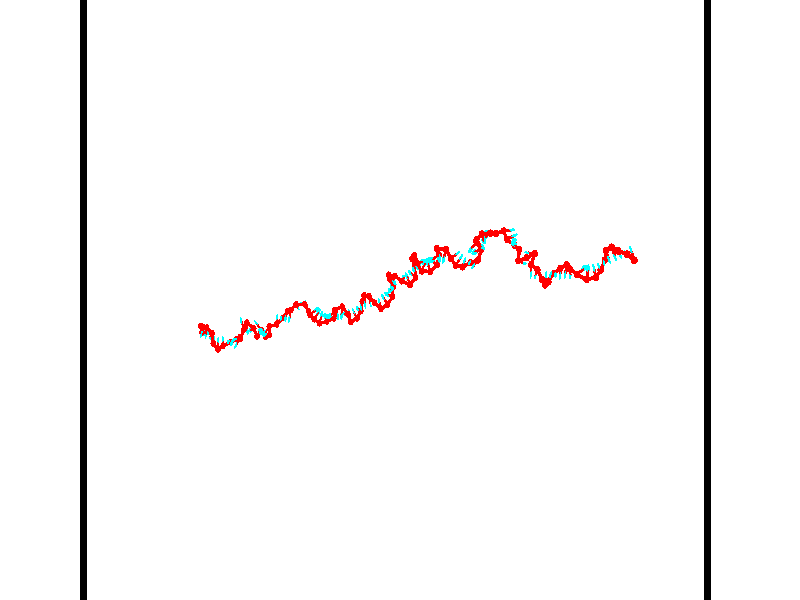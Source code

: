 // switches for output
#declare DRAW_BASES = 1; // possible values are 0, 1; only relevant for DNA ribbons
#declare DRAW_BASES_TYPE = 3; // possible values are 1, 2, 3; only relevant for DNA ribbons
#declare DRAW_FOG = 0; // set to 1 to enable fog

#include "colors.inc"

#include "transforms.inc"
background { rgb <1, 1, 1>}

#default {
   normal{
       ripples 0.25
       frequency 0.20
       turbulence 0.2
       lambda 5
   }
	finish {
		phong 0.1
		phong_size 40.
	}
}

// original window dimensions: 1024x640


// camera settings

camera {
	sky <-0, 1, 0>
	up <-0, 1, 0>
	right 1.6 * <0.99995, 0, 0.00999983>
	location <54.4867, 55, 106.329>
	look_at <55, 55, 55.0001>
	direction <0.513302, 0, -51.3289>
	angle 67.0682
}


# declare cpy_camera_pos = <54.4867, 55, 106.329>;
# if (DRAW_FOG = 1)
fog {
	fog_type 2
	up vnormalize(cpy_camera_pos)
	color rgbt<1,1,1,0.3>
	distance 1e-5
	fog_alt 3e-3
	fog_offset 88
}
# end


// LIGHTS

# declare lum = 6;
global_settings {
	ambient_light rgb lum * <0.05, 0.05, 0.05>
	max_trace_level 15
}# declare cpy_direct_light_amount = 0.25;
light_source
{	1000 * <-0.98995, -1, 1.00995>,
	rgb lum * cpy_direct_light_amount
	parallel
}

light_source
{	1000 * <0.98995, 1, -1.00995>,
	rgb lum * cpy_direct_light_amount
	parallel
}

// strand 0

// nucleotide -1

// particle -1
sphere {
	<36.566891, 53.002029, 50.222073> 0.250000
	pigment { color rgbt <1,0,0,0> }
	no_shadow
}
cylinder {
	<36.671997, 52.677307, 50.013489>,  <36.735062, 52.482471, 49.888340>, 0.100000
	pigment { color rgbt <1,0,0,0> }
	no_shadow
}
cylinder {
	<36.671997, 52.677307, 50.013489>,  <36.566891, 53.002029, 50.222073>, 0.100000
	pigment { color rgbt <1,0,0,0> }
	no_shadow
}

// particle -1
sphere {
	<36.671997, 52.677307, 50.013489> 0.100000
	pigment { color rgbt <1,0,0,0> }
	no_shadow
}
sphere {
	0, 1
	scale<0.080000,0.200000,0.300000>
	matrix <0.897965, 0.008029, 0.439994,
		-0.353004, -0.583869, 0.731085,
		0.262769, -0.811808, -0.521460,
		36.750828, 52.433765, 49.857052>
	pigment { color rgbt <0,1,1,0> }
	no_shadow
}
cylinder {
	<36.832184, 52.519794, 50.682846>,  <36.566891, 53.002029, 50.222073>, 0.130000
	pigment { color rgbt <1,0,0,0> }
	no_shadow
}

// nucleotide -1

// particle -1
sphere {
	<36.832184, 52.519794, 50.682846> 0.250000
	pigment { color rgbt <1,0,0,0> }
	no_shadow
}
cylinder {
	<36.988422, 52.498428, 50.315243>,  <37.082165, 52.485611, 50.094681>, 0.100000
	pigment { color rgbt <1,0,0,0> }
	no_shadow
}
cylinder {
	<36.988422, 52.498428, 50.315243>,  <36.832184, 52.519794, 50.682846>, 0.100000
	pigment { color rgbt <1,0,0,0> }
	no_shadow
}

// particle -1
sphere {
	<36.988422, 52.498428, 50.315243> 0.100000
	pigment { color rgbt <1,0,0,0> }
	no_shadow
}
sphere {
	0, 1
	scale<0.080000,0.200000,0.300000>
	matrix <0.909264, 0.178315, 0.376089,
		0.143785, -0.982523, 0.118216,
		0.390596, -0.053414, -0.919011,
		37.105602, 52.482403, 50.039539>
	pigment { color rgbt <0,1,1,0> }
	no_shadow
}
cylinder {
	<37.055191, 52.974781, 51.173027>,  <36.832184, 52.519794, 50.682846>, 0.130000
	pigment { color rgbt <1,0,0,0> }
	no_shadow
}

// nucleotide -1

// particle -1
sphere {
	<37.055191, 52.974781, 51.173027> 0.250000
	pigment { color rgbt <1,0,0,0> }
	no_shadow
}
cylinder {
	<37.069832, 52.660172, 51.419617>,  <37.078617, 52.471405, 51.567570>, 0.100000
	pigment { color rgbt <1,0,0,0> }
	no_shadow
}
cylinder {
	<37.069832, 52.660172, 51.419617>,  <37.055191, 52.974781, 51.173027>, 0.100000
	pigment { color rgbt <1,0,0,0> }
	no_shadow
}

// particle -1
sphere {
	<37.069832, 52.660172, 51.419617> 0.100000
	pigment { color rgbt <1,0,0,0> }
	no_shadow
}
sphere {
	0, 1
	scale<0.080000,0.200000,0.300000>
	matrix <0.864282, -0.284772, -0.414635,
		0.501675, 0.547984, 0.669355,
		0.036600, -0.786523, 0.616475,
		37.080811, 52.424213, 51.604561>
	pigment { color rgbt <0,1,1,0> }
	no_shadow
}
cylinder {
	<37.586090, 52.922909, 51.719387>,  <37.055191, 52.974781, 51.173027>, 0.130000
	pigment { color rgbt <1,0,0,0> }
	no_shadow
}

// nucleotide -1

// particle -1
sphere {
	<37.586090, 52.922909, 51.719387> 0.250000
	pigment { color rgbt <1,0,0,0> }
	no_shadow
}
cylinder {
	<37.497795, 52.566166, 51.561470>,  <37.444817, 52.352119, 51.466721>, 0.100000
	pigment { color rgbt <1,0,0,0> }
	no_shadow
}
cylinder {
	<37.497795, 52.566166, 51.561470>,  <37.586090, 52.922909, 51.719387>, 0.100000
	pigment { color rgbt <1,0,0,0> }
	no_shadow
}

// particle -1
sphere {
	<37.497795, 52.566166, 51.561470> 0.100000
	pigment { color rgbt <1,0,0,0> }
	no_shadow
}
sphere {
	0, 1
	scale<0.080000,0.200000,0.300000>
	matrix <0.972069, -0.168088, -0.163792,
		0.079720, -0.419921, 0.904053,
		-0.220741, -0.891859, -0.394792,
		37.431572, 52.298607, 51.443031>
	pigment { color rgbt <0,1,1,0> }
	no_shadow
}
cylinder {
	<38.122299, 52.506310, 51.901398>,  <37.586090, 52.922909, 51.719387>, 0.130000
	pigment { color rgbt <1,0,0,0> }
	no_shadow
}

// nucleotide -1

// particle -1
sphere {
	<38.122299, 52.506310, 51.901398> 0.250000
	pigment { color rgbt <1,0,0,0> }
	no_shadow
}
cylinder {
	<37.948887, 52.337643, 51.582836>,  <37.844841, 52.236443, 51.391701>, 0.100000
	pigment { color rgbt <1,0,0,0> }
	no_shadow
}
cylinder {
	<37.948887, 52.337643, 51.582836>,  <38.122299, 52.506310, 51.901398>, 0.100000
	pigment { color rgbt <1,0,0,0> }
	no_shadow
}

// particle -1
sphere {
	<37.948887, 52.337643, 51.582836> 0.100000
	pigment { color rgbt <1,0,0,0> }
	no_shadow
}
sphere {
	0, 1
	scale<0.080000,0.200000,0.300000>
	matrix <0.894609, -0.095167, -0.436599,
		0.108306, -0.901745, 0.418481,
		-0.433526, -0.421663, -0.796401,
		37.818829, 52.211143, 51.343914>
	pigment { color rgbt <0,1,1,0> }
	no_shadow
}
cylinder {
	<38.233330, 51.726055, 51.849972>,  <38.122299, 52.506310, 51.901398>, 0.130000
	pigment { color rgbt <1,0,0,0> }
	no_shadow
}

// nucleotide -1

// particle -1
sphere {
	<38.233330, 51.726055, 51.849972> 0.250000
	pigment { color rgbt <1,0,0,0> }
	no_shadow
}
cylinder {
	<38.173851, 51.911293, 51.500473>,  <38.138165, 52.022438, 51.290775>, 0.100000
	pigment { color rgbt <1,0,0,0> }
	no_shadow
}
cylinder {
	<38.173851, 51.911293, 51.500473>,  <38.233330, 51.726055, 51.849972>, 0.100000
	pigment { color rgbt <1,0,0,0> }
	no_shadow
}

// particle -1
sphere {
	<38.173851, 51.911293, 51.500473> 0.100000
	pigment { color rgbt <1,0,0,0> }
	no_shadow
}
sphere {
	0, 1
	scale<0.080000,0.200000,0.300000>
	matrix <0.936683, -0.217314, -0.274590,
		-0.317040, -0.859252, -0.401462,
		-0.148699, 0.463098, -0.873744,
		38.129242, 52.050224, 51.238350>
	pigment { color rgbt <0,1,1,0> }
	no_shadow
}
cylinder {
	<38.506180, 51.256386, 51.345375>,  <38.233330, 51.726055, 51.849972>, 0.130000
	pigment { color rgbt <1,0,0,0> }
	no_shadow
}

// nucleotide -1

// particle -1
sphere {
	<38.506180, 51.256386, 51.345375> 0.250000
	pigment { color rgbt <1,0,0,0> }
	no_shadow
}
cylinder {
	<38.490765, 51.646839, 51.259888>,  <38.481514, 51.881111, 51.208595>, 0.100000
	pigment { color rgbt <1,0,0,0> }
	no_shadow
}
cylinder {
	<38.490765, 51.646839, 51.259888>,  <38.506180, 51.256386, 51.345375>, 0.100000
	pigment { color rgbt <1,0,0,0> }
	no_shadow
}

// particle -1
sphere {
	<38.490765, 51.646839, 51.259888> 0.100000
	pigment { color rgbt <1,0,0,0> }
	no_shadow
}
sphere {
	0, 1
	scale<0.080000,0.200000,0.300000>
	matrix <0.961631, -0.021909, -0.273468,
		-0.271624, -0.216056, -0.937838,
		-0.038537, 0.976135, -0.213717,
		38.479202, 51.939678, 51.195774>
	pigment { color rgbt <0,1,1,0> }
	no_shadow
}
cylinder {
	<38.767166, 51.489140, 50.644791>,  <38.506180, 51.256386, 51.345375>, 0.130000
	pigment { color rgbt <1,0,0,0> }
	no_shadow
}

// nucleotide -1

// particle -1
sphere {
	<38.767166, 51.489140, 50.644791> 0.250000
	pigment { color rgbt <1,0,0,0> }
	no_shadow
}
cylinder {
	<38.824989, 51.797298, 50.893173>,  <38.859684, 51.982193, 51.042202>, 0.100000
	pigment { color rgbt <1,0,0,0> }
	no_shadow
}
cylinder {
	<38.824989, 51.797298, 50.893173>,  <38.767166, 51.489140, 50.644791>, 0.100000
	pigment { color rgbt <1,0,0,0> }
	no_shadow
}

// particle -1
sphere {
	<38.824989, 51.797298, 50.893173> 0.100000
	pigment { color rgbt <1,0,0,0> }
	no_shadow
}
sphere {
	0, 1
	scale<0.080000,0.200000,0.300000>
	matrix <0.977065, -0.011979, -0.212603,
		-0.156351, 0.637448, -0.754463,
		0.144561, 0.770401, 0.620955,
		38.868359, 52.028419, 51.079460>
	pigment { color rgbt <0,1,1,0> }
	no_shadow
}
cylinder {
	<39.406670, 51.740765, 50.368031>,  <38.767166, 51.489140, 50.644791>, 0.130000
	pigment { color rgbt <1,0,0,0> }
	no_shadow
}

// nucleotide -1

// particle -1
sphere {
	<39.406670, 51.740765, 50.368031> 0.250000
	pigment { color rgbt <1,0,0,0> }
	no_shadow
}
cylinder {
	<39.382889, 51.780510, 50.765339>,  <39.368622, 51.804356, 51.003723>, 0.100000
	pigment { color rgbt <1,0,0,0> }
	no_shadow
}
cylinder {
	<39.382889, 51.780510, 50.765339>,  <39.406670, 51.740765, 50.368031>, 0.100000
	pigment { color rgbt <1,0,0,0> }
	no_shadow
}

// particle -1
sphere {
	<39.382889, 51.780510, 50.765339> 0.100000
	pigment { color rgbt <1,0,0,0> }
	no_shadow
}
sphere {
	0, 1
	scale<0.080000,0.200000,0.300000>
	matrix <0.935138, -0.342598, 0.090242,
		0.349260, 0.934213, -0.072552,
		-0.059449, 0.099364, 0.993274,
		39.365055, 51.810318, 51.063320>
	pigment { color rgbt <0,1,1,0> }
	no_shadow
}
cylinder {
	<39.955807, 51.992554, 50.605824>,  <39.406670, 51.740765, 50.368031>, 0.130000
	pigment { color rgbt <1,0,0,0> }
	no_shadow
}

// nucleotide -1

// particle -1
sphere {
	<39.955807, 51.992554, 50.605824> 0.250000
	pigment { color rgbt <1,0,0,0> }
	no_shadow
}
cylinder {
	<39.822029, 51.840027, 50.950554>,  <39.741764, 51.748508, 51.157391>, 0.100000
	pigment { color rgbt <1,0,0,0> }
	no_shadow
}
cylinder {
	<39.822029, 51.840027, 50.950554>,  <39.955807, 51.992554, 50.605824>, 0.100000
	pigment { color rgbt <1,0,0,0> }
	no_shadow
}

// particle -1
sphere {
	<39.822029, 51.840027, 50.950554> 0.100000
	pigment { color rgbt <1,0,0,0> }
	no_shadow
}
sphere {
	0, 1
	scale<0.080000,0.200000,0.300000>
	matrix <0.920455, -0.328436, 0.211876,
		0.202262, 0.864132, 0.460833,
		-0.334443, -0.381321, 0.861825,
		39.721695, 51.725632, 51.209103>
	pigment { color rgbt <0,1,1,0> }
	no_shadow
}
cylinder {
	<40.459938, 52.187660, 51.134129>,  <39.955807, 51.992554, 50.605824>, 0.130000
	pigment { color rgbt <1,0,0,0> }
	no_shadow
}

// nucleotide -1

// particle -1
sphere {
	<40.459938, 52.187660, 51.134129> 0.250000
	pigment { color rgbt <1,0,0,0> }
	no_shadow
}
cylinder {
	<40.278053, 51.843014, 51.224335>,  <40.168922, 51.636227, 51.278458>, 0.100000
	pigment { color rgbt <1,0,0,0> }
	no_shadow
}
cylinder {
	<40.278053, 51.843014, 51.224335>,  <40.459938, 52.187660, 51.134129>, 0.100000
	pigment { color rgbt <1,0,0,0> }
	no_shadow
}

// particle -1
sphere {
	<40.278053, 51.843014, 51.224335> 0.100000
	pigment { color rgbt <1,0,0,0> }
	no_shadow
}
sphere {
	0, 1
	scale<0.080000,0.200000,0.300000>
	matrix <0.883397, -0.404101, 0.237301,
		-0.113329, 0.307128, 0.944896,
		-0.454715, -0.861612, 0.225519,
		40.141640, 51.584530, 51.291992>
	pigment { color rgbt <0,1,1,0> }
	no_shadow
}
cylinder {
	<40.655209, 52.098927, 51.897438>,  <40.459938, 52.187660, 51.134129>, 0.130000
	pigment { color rgbt <1,0,0,0> }
	no_shadow
}

// nucleotide -1

// particle -1
sphere {
	<40.655209, 52.098927, 51.897438> 0.250000
	pigment { color rgbt <1,0,0,0> }
	no_shadow
}
cylinder {
	<40.425747, 52.078018, 52.224407>,  <40.288071, 52.065472, 52.420589>, 0.100000
	pigment { color rgbt <1,0,0,0> }
	no_shadow
}
cylinder {
	<40.425747, 52.078018, 52.224407>,  <40.655209, 52.098927, 51.897438>, 0.100000
	pigment { color rgbt <1,0,0,0> }
	no_shadow
}

// particle -1
sphere {
	<40.425747, 52.078018, 52.224407> 0.100000
	pigment { color rgbt <1,0,0,0> }
	no_shadow
}
sphere {
	0, 1
	scale<0.080000,0.200000,0.300000>
	matrix <-0.350883, 0.917440, -0.187579,
		-0.740135, -0.394427, -0.544635,
		-0.573656, -0.052270, 0.817427,
		40.253651, 52.062336, 52.469635>
	pigment { color rgbt <0,1,1,0> }
	no_shadow
}
cylinder {
	<40.923164, 52.795753, 51.607796>,  <40.655209, 52.098927, 51.897438>, 0.130000
	pigment { color rgbt <1,0,0,0> }
	no_shadow
}

// nucleotide -1

// particle -1
sphere {
	<40.923164, 52.795753, 51.607796> 0.250000
	pigment { color rgbt <1,0,0,0> }
	no_shadow
}
cylinder {
	<40.819340, 53.153980, 51.752342>,  <40.757046, 53.368916, 51.839069>, 0.100000
	pigment { color rgbt <1,0,0,0> }
	no_shadow
}
cylinder {
	<40.819340, 53.153980, 51.752342>,  <40.923164, 52.795753, 51.607796>, 0.100000
	pigment { color rgbt <1,0,0,0> }
	no_shadow
}

// particle -1
sphere {
	<40.819340, 53.153980, 51.752342> 0.100000
	pigment { color rgbt <1,0,0,0> }
	no_shadow
}
sphere {
	0, 1
	scale<0.080000,0.200000,0.300000>
	matrix <0.964566, 0.222077, 0.142456,
		0.047327, 0.385541, -0.921476,
		-0.259562, 0.895567, 0.361370,
		40.741470, 53.422649, 51.860752>
	pigment { color rgbt <0,1,1,0> }
	no_shadow
}
cylinder {
	<41.046642, 53.273548, 51.068073>,  <40.923164, 52.795753, 51.607796>, 0.130000
	pigment { color rgbt <1,0,0,0> }
	no_shadow
}

// nucleotide -1

// particle -1
sphere {
	<41.046642, 53.273548, 51.068073> 0.250000
	pigment { color rgbt <1,0,0,0> }
	no_shadow
}
cylinder {
	<41.036701, 52.904507, 50.914097>,  <41.030735, 52.683083, 50.821712>, 0.100000
	pigment { color rgbt <1,0,0,0> }
	no_shadow
}
cylinder {
	<41.036701, 52.904507, 50.914097>,  <41.046642, 53.273548, 51.068073>, 0.100000
	pigment { color rgbt <1,0,0,0> }
	no_shadow
}

// particle -1
sphere {
	<41.036701, 52.904507, 50.914097> 0.100000
	pigment { color rgbt <1,0,0,0> }
	no_shadow
}
sphere {
	0, 1
	scale<0.080000,0.200000,0.300000>
	matrix <0.646017, 0.279034, -0.710495,
		0.762919, -0.266338, 0.589083,
		-0.024857, -0.922607, -0.384939,
		41.029243, 52.627724, 50.798615>
	pigment { color rgbt <0,1,1,0> }
	no_shadow
}
cylinder {
	<41.672871, 52.832962, 51.047939>,  <41.046642, 53.273548, 51.068073>, 0.130000
	pigment { color rgbt <1,0,0,0> }
	no_shadow
}

// nucleotide -1

// particle -1
sphere {
	<41.672871, 52.832962, 51.047939> 0.250000
	pigment { color rgbt <1,0,0,0> }
	no_shadow
}
cylinder {
	<41.430382, 52.748531, 50.741230>,  <41.284889, 52.697872, 50.557205>, 0.100000
	pigment { color rgbt <1,0,0,0> }
	no_shadow
}
cylinder {
	<41.430382, 52.748531, 50.741230>,  <41.672871, 52.832962, 51.047939>, 0.100000
	pigment { color rgbt <1,0,0,0> }
	no_shadow
}

// particle -1
sphere {
	<41.430382, 52.748531, 50.741230> 0.100000
	pigment { color rgbt <1,0,0,0> }
	no_shadow
}
sphere {
	0, 1
	scale<0.080000,0.200000,0.300000>
	matrix <0.733106, 0.225448, -0.641661,
		0.308309, -0.951114, 0.018073,
		-0.606219, -0.211079, -0.766775,
		41.248516, 52.685207, 50.511196>
	pigment { color rgbt <0,1,1,0> }
	no_shadow
}
cylinder {
	<41.861702, 52.197495, 50.564556>,  <41.672871, 52.832962, 51.047939>, 0.130000
	pigment { color rgbt <1,0,0,0> }
	no_shadow
}

// nucleotide -1

// particle -1
sphere {
	<41.861702, 52.197495, 50.564556> 0.250000
	pigment { color rgbt <1,0,0,0> }
	no_shadow
}
cylinder {
	<41.668018, 52.490665, 50.373405>,  <41.551807, 52.666569, 50.258717>, 0.100000
	pigment { color rgbt <1,0,0,0> }
	no_shadow
}
cylinder {
	<41.668018, 52.490665, 50.373405>,  <41.861702, 52.197495, 50.564556>, 0.100000
	pigment { color rgbt <1,0,0,0> }
	no_shadow
}

// particle -1
sphere {
	<41.668018, 52.490665, 50.373405> 0.100000
	pigment { color rgbt <1,0,0,0> }
	no_shadow
}
sphere {
	0, 1
	scale<0.080000,0.200000,0.300000>
	matrix <0.682620, -0.025218, -0.730339,
		-0.547335, -0.679841, -0.488099,
		-0.484205, 0.732926, -0.477876,
		41.522758, 52.710545, 50.230042>
	pigment { color rgbt <0,1,1,0> }
	no_shadow
}
cylinder {
	<42.105320, 52.666485, 49.935478>,  <41.861702, 52.197495, 50.564556>, 0.130000
	pigment { color rgbt <1,0,0,0> }
	no_shadow
}

// nucleotide -1

// particle -1
sphere {
	<42.105320, 52.666485, 49.935478> 0.250000
	pigment { color rgbt <1,0,0,0> }
	no_shadow
}
cylinder {
	<41.855930, 52.976791, 49.974403>,  <41.706295, 53.162975, 49.997757>, 0.100000
	pigment { color rgbt <1,0,0,0> }
	no_shadow
}
cylinder {
	<41.855930, 52.976791, 49.974403>,  <42.105320, 52.666485, 49.935478>, 0.100000
	pigment { color rgbt <1,0,0,0> }
	no_shadow
}

// particle -1
sphere {
	<41.855930, 52.976791, 49.974403> 0.100000
	pigment { color rgbt <1,0,0,0> }
	no_shadow
}
sphere {
	0, 1
	scale<0.080000,0.200000,0.300000>
	matrix <0.688675, 0.603831, -0.401392,
		-0.370145, -0.183242, -0.910722,
		-0.623474, 0.775765, 0.097311,
		41.668888, 53.209522, 50.003597>
	pigment { color rgbt <0,1,1,0> }
	no_shadow
}
cylinder {
	<42.552349, 52.162029, 50.103981>,  <42.105320, 52.666485, 49.935478>, 0.130000
	pigment { color rgbt <1,0,0,0> }
	no_shadow
}

// nucleotide -1

// particle -1
sphere {
	<42.552349, 52.162029, 50.103981> 0.250000
	pigment { color rgbt <1,0,0,0> }
	no_shadow
}
cylinder {
	<42.357578, 52.421810, 50.337601>,  <42.240715, 52.577679, 50.477772>, 0.100000
	pigment { color rgbt <1,0,0,0> }
	no_shadow
}
cylinder {
	<42.357578, 52.421810, 50.337601>,  <42.552349, 52.162029, 50.103981>, 0.100000
	pigment { color rgbt <1,0,0,0> }
	no_shadow
}

// particle -1
sphere {
	<42.357578, 52.421810, 50.337601> 0.100000
	pigment { color rgbt <1,0,0,0> }
	no_shadow
}
sphere {
	0, 1
	scale<0.080000,0.200000,0.300000>
	matrix <0.483305, -0.356638, 0.799515,
		0.727542, 0.671579, -0.140228,
		-0.486927, 0.649454, 0.584047,
		42.211498, 52.616646, 50.512814>
	pigment { color rgbt <0,1,1,0> }
	no_shadow
}
cylinder {
	<43.029385, 52.322113, 50.613075>,  <42.552349, 52.162029, 50.103981>, 0.130000
	pigment { color rgbt <1,0,0,0> }
	no_shadow
}

// nucleotide -1

// particle -1
sphere {
	<43.029385, 52.322113, 50.613075> 0.250000
	pigment { color rgbt <1,0,0,0> }
	no_shadow
}
cylinder {
	<42.678421, 52.416157, 50.780346>,  <42.467842, 52.472584, 50.880707>, 0.100000
	pigment { color rgbt <1,0,0,0> }
	no_shadow
}
cylinder {
	<42.678421, 52.416157, 50.780346>,  <43.029385, 52.322113, 50.613075>, 0.100000
	pigment { color rgbt <1,0,0,0> }
	no_shadow
}

// particle -1
sphere {
	<42.678421, 52.416157, 50.780346> 0.100000
	pigment { color rgbt <1,0,0,0> }
	no_shadow
}
sphere {
	0, 1
	scale<0.080000,0.200000,0.300000>
	matrix <0.397722, -0.130929, 0.908116,
		0.268261, 0.963109, 0.021369,
		-0.877413, 0.235113, 0.418173,
		42.415195, 52.486691, 50.905796>
	pigment { color rgbt <0,1,1,0> }
	no_shadow
}
cylinder {
	<43.055676, 52.980656, 50.878101>,  <43.029385, 52.322113, 50.613075>, 0.130000
	pigment { color rgbt <1,0,0,0> }
	no_shadow
}

// nucleotide -1

// particle -1
sphere {
	<43.055676, 52.980656, 50.878101> 0.250000
	pigment { color rgbt <1,0,0,0> }
	no_shadow
}
cylinder {
	<42.850388, 52.680252, 51.044273>,  <42.727215, 52.500008, 51.143978>, 0.100000
	pigment { color rgbt <1,0,0,0> }
	no_shadow
}
cylinder {
	<42.850388, 52.680252, 51.044273>,  <43.055676, 52.980656, 50.878101>, 0.100000
	pigment { color rgbt <1,0,0,0> }
	no_shadow
}

// particle -1
sphere {
	<42.850388, 52.680252, 51.044273> 0.100000
	pigment { color rgbt <1,0,0,0> }
	no_shadow
}
sphere {
	0, 1
	scale<0.080000,0.200000,0.300000>
	matrix <0.585126, 0.047937, 0.809524,
		-0.627878, 0.658545, 0.414835,
		-0.513223, -0.751013, 0.415430,
		42.696423, 52.454948, 51.168903>
	pigment { color rgbt <0,1,1,0> }
	no_shadow
}
cylinder {
	<43.628326, 53.113995, 50.371998>,  <43.055676, 52.980656, 50.878101>, 0.130000
	pigment { color rgbt <1,0,0,0> }
	no_shadow
}

// nucleotide -1

// particle -1
sphere {
	<43.628326, 53.113995, 50.371998> 0.250000
	pigment { color rgbt <1,0,0,0> }
	no_shadow
}
cylinder {
	<43.690434, 53.446415, 50.585632>,  <43.727699, 53.645866, 50.713814>, 0.100000
	pigment { color rgbt <1,0,0,0> }
	no_shadow
}
cylinder {
	<43.690434, 53.446415, 50.585632>,  <43.628326, 53.113995, 50.371998>, 0.100000
	pigment { color rgbt <1,0,0,0> }
	no_shadow
}

// particle -1
sphere {
	<43.690434, 53.446415, 50.585632> 0.100000
	pigment { color rgbt <1,0,0,0> }
	no_shadow
}
sphere {
	0, 1
	scale<0.080000,0.200000,0.300000>
	matrix <0.986662, -0.103702, -0.125475,
		-0.048891, 0.546444, -0.836067,
		0.155267, 0.831051, 0.534085,
		43.737015, 53.695728, 50.745857>
	pigment { color rgbt <0,1,1,0> }
	no_shadow
}
cylinder {
	<44.113373, 53.582287, 50.001156>,  <43.628326, 53.113995, 50.371998>, 0.130000
	pigment { color rgbt <1,0,0,0> }
	no_shadow
}

// nucleotide -1

// particle -1
sphere {
	<44.113373, 53.582287, 50.001156> 0.250000
	pigment { color rgbt <1,0,0,0> }
	no_shadow
}
cylinder {
	<44.104378, 53.596901, 50.400787>,  <44.098980, 53.605667, 50.640568>, 0.100000
	pigment { color rgbt <1,0,0,0> }
	no_shadow
}
cylinder {
	<44.104378, 53.596901, 50.400787>,  <44.113373, 53.582287, 50.001156>, 0.100000
	pigment { color rgbt <1,0,0,0> }
	no_shadow
}

// particle -1
sphere {
	<44.104378, 53.596901, 50.400787> 0.100000
	pigment { color rgbt <1,0,0,0> }
	no_shadow
}
sphere {
	0, 1
	scale<0.080000,0.200000,0.300000>
	matrix <0.973601, -0.226251, 0.030183,
		0.227145, 0.973384, -0.030479,
		-0.022483, 0.036530, 0.999080,
		44.097633, 53.607861, 50.700512>
	pigment { color rgbt <0,1,1,0> }
	no_shadow
}
cylinder {
	<44.612499, 54.148380, 50.323277>,  <44.113373, 53.582287, 50.001156>, 0.130000
	pigment { color rgbt <1,0,0,0> }
	no_shadow
}

// nucleotide -1

// particle -1
sphere {
	<44.612499, 54.148380, 50.323277> 0.250000
	pigment { color rgbt <1,0,0,0> }
	no_shadow
}
cylinder {
	<44.564671, 53.840675, 50.574333>,  <44.535973, 53.656052, 50.724968>, 0.100000
	pigment { color rgbt <1,0,0,0> }
	no_shadow
}
cylinder {
	<44.564671, 53.840675, 50.574333>,  <44.612499, 54.148380, 50.323277>, 0.100000
	pigment { color rgbt <1,0,0,0> }
	no_shadow
}

// particle -1
sphere {
	<44.564671, 53.840675, 50.574333> 0.100000
	pigment { color rgbt <1,0,0,0> }
	no_shadow
}
sphere {
	0, 1
	scale<0.080000,0.200000,0.300000>
	matrix <0.980851, 0.006354, 0.194656,
		-0.153730, 0.638900, 0.753773,
		-0.119576, -0.769263, 0.627643,
		44.528797, 53.609898, 50.762627>
	pigment { color rgbt <0,1,1,0> }
	no_shadow
}
cylinder {
	<45.042343, 54.239208, 50.971237>,  <44.612499, 54.148380, 50.323277>, 0.130000
	pigment { color rgbt <1,0,0,0> }
	no_shadow
}

// nucleotide -1

// particle -1
sphere {
	<45.042343, 54.239208, 50.971237> 0.250000
	pigment { color rgbt <1,0,0,0> }
	no_shadow
}
cylinder {
	<44.962547, 53.847481, 50.957718>,  <44.914669, 53.612446, 50.949604>, 0.100000
	pigment { color rgbt <1,0,0,0> }
	no_shadow
}
cylinder {
	<44.962547, 53.847481, 50.957718>,  <45.042343, 54.239208, 50.971237>, 0.100000
	pigment { color rgbt <1,0,0,0> }
	no_shadow
}

// particle -1
sphere {
	<44.962547, 53.847481, 50.957718> 0.100000
	pigment { color rgbt <1,0,0,0> }
	no_shadow
}
sphere {
	0, 1
	scale<0.080000,0.200000,0.300000>
	matrix <0.956608, -0.202103, 0.209895,
		-0.212385, 0.009538, 0.977139,
		-0.199485, -0.979318, -0.033800,
		44.902702, 53.553684, 50.947578>
	pigment { color rgbt <0,1,1,0> }
	no_shadow
}
cylinder {
	<45.559883, 54.673416, 51.190140>,  <45.042343, 54.239208, 50.971237>, 0.130000
	pigment { color rgbt <1,0,0,0> }
	no_shadow
}

// nucleotide -1

// particle -1
sphere {
	<45.559883, 54.673416, 51.190140> 0.250000
	pigment { color rgbt <1,0,0,0> }
	no_shadow
}
cylinder {
	<45.602142, 54.513390, 50.825989>,  <45.627499, 54.417374, 50.607498>, 0.100000
	pigment { color rgbt <1,0,0,0> }
	no_shadow
}
cylinder {
	<45.602142, 54.513390, 50.825989>,  <45.559883, 54.673416, 51.190140>, 0.100000
	pigment { color rgbt <1,0,0,0> }
	no_shadow
}

// particle -1
sphere {
	<45.602142, 54.513390, 50.825989> 0.100000
	pigment { color rgbt <1,0,0,0> }
	no_shadow
}
sphere {
	0, 1
	scale<0.080000,0.200000,0.300000>
	matrix <0.701028, 0.679267, -0.217157,
		0.705265, -0.615256, 0.352223,
		0.105646, -0.400071, -0.910375,
		45.633835, 54.393368, 50.552876>
	pigment { color rgbt <0,1,1,0> }
	no_shadow
}
cylinder {
	<46.307873, 54.676914, 51.021088>,  <45.559883, 54.673416, 51.190140>, 0.130000
	pigment { color rgbt <1,0,0,0> }
	no_shadow
}

// nucleotide -1

// particle -1
sphere {
	<46.307873, 54.676914, 51.021088> 0.250000
	pigment { color rgbt <1,0,0,0> }
	no_shadow
}
cylinder {
	<46.129974, 54.693844, 50.663223>,  <46.023235, 54.704002, 50.448505>, 0.100000
	pigment { color rgbt <1,0,0,0> }
	no_shadow
}
cylinder {
	<46.129974, 54.693844, 50.663223>,  <46.307873, 54.676914, 51.021088>, 0.100000
	pigment { color rgbt <1,0,0,0> }
	no_shadow
}

// particle -1
sphere {
	<46.129974, 54.693844, 50.663223> 0.100000
	pigment { color rgbt <1,0,0,0> }
	no_shadow
}
sphere {
	0, 1
	scale<0.080000,0.200000,0.300000>
	matrix <0.728888, 0.597598, -0.334066,
		0.520505, -0.800678, -0.296629,
		-0.444744, 0.042327, -0.894657,
		45.996552, 54.706543, 50.394825>
	pigment { color rgbt <0,1,1,0> }
	no_shadow
}
cylinder {
	<46.604950, 54.146896, 50.640205>,  <46.307873, 54.676914, 51.021088>, 0.130000
	pigment { color rgbt <1,0,0,0> }
	no_shadow
}

// nucleotide -1

// particle -1
sphere {
	<46.604950, 54.146896, 50.640205> 0.250000
	pigment { color rgbt <1,0,0,0> }
	no_shadow
}
cylinder {
	<46.455441, 54.481476, 50.479881>,  <46.365734, 54.682224, 50.383686>, 0.100000
	pigment { color rgbt <1,0,0,0> }
	no_shadow
}
cylinder {
	<46.455441, 54.481476, 50.479881>,  <46.604950, 54.146896, 50.640205>, 0.100000
	pigment { color rgbt <1,0,0,0> }
	no_shadow
}

// particle -1
sphere {
	<46.455441, 54.481476, 50.479881> 0.100000
	pigment { color rgbt <1,0,0,0> }
	no_shadow
}
sphere {
	0, 1
	scale<0.080000,0.200000,0.300000>
	matrix <0.920755, 0.386710, -0.051633,
		0.111810, -0.388349, -0.914704,
		-0.373776, 0.836445, -0.400812,
		46.343307, 54.732410, 50.359638>
	pigment { color rgbt <0,1,1,0> }
	no_shadow
}
cylinder {
	<46.835018, 53.879307, 51.257713>,  <46.604950, 54.146896, 50.640205>, 0.130000
	pigment { color rgbt <1,0,0,0> }
	no_shadow
}

// nucleotide -1

// particle -1
sphere {
	<46.835018, 53.879307, 51.257713> 0.250000
	pigment { color rgbt <1,0,0,0> }
	no_shadow
}
cylinder {
	<47.155403, 54.102673, 51.171333>,  <47.347633, 54.236691, 51.119507>, 0.100000
	pigment { color rgbt <1,0,0,0> }
	no_shadow
}
cylinder {
	<47.155403, 54.102673, 51.171333>,  <46.835018, 53.879307, 51.257713>, 0.100000
	pigment { color rgbt <1,0,0,0> }
	no_shadow
}

// particle -1
sphere {
	<47.155403, 54.102673, 51.171333> 0.100000
	pigment { color rgbt <1,0,0,0> }
	no_shadow
}
sphere {
	0, 1
	scale<0.080000,0.200000,0.300000>
	matrix <0.513554, -0.455377, 0.727251,
		0.307772, -0.693399, -0.651516,
		0.800961, 0.558416, -0.215946,
		47.395691, 54.270199, 51.106548>
	pigment { color rgbt <0,1,1,0> }
	no_shadow
}
cylinder {
	<47.269325, 53.549332, 51.677696>,  <46.835018, 53.879307, 51.257713>, 0.130000
	pigment { color rgbt <1,0,0,0> }
	no_shadow
}

// nucleotide -1

// particle -1
sphere {
	<47.269325, 53.549332, 51.677696> 0.250000
	pigment { color rgbt <1,0,0,0> }
	no_shadow
}
cylinder {
	<47.480957, 53.865433, 51.554031>,  <47.607937, 54.055092, 51.479832>, 0.100000
	pigment { color rgbt <1,0,0,0> }
	no_shadow
}
cylinder {
	<47.480957, 53.865433, 51.554031>,  <47.269325, 53.549332, 51.677696>, 0.100000
	pigment { color rgbt <1,0,0,0> }
	no_shadow
}

// particle -1
sphere {
	<47.480957, 53.865433, 51.554031> 0.100000
	pigment { color rgbt <1,0,0,0> }
	no_shadow
}
sphere {
	0, 1
	scale<0.080000,0.200000,0.300000>
	matrix <0.781138, -0.311226, 0.541260,
		0.331510, -0.527869, -0.781956,
		0.529080, 0.790248, -0.309164,
		47.639683, 54.102509, 51.461281>
	pigment { color rgbt <0,1,1,0> }
	no_shadow
}
cylinder {
	<47.779202, 53.246998, 51.895420>,  <47.269325, 53.549332, 51.677696>, 0.130000
	pigment { color rgbt <1,0,0,0> }
	no_shadow
}

// nucleotide -1

// particle -1
sphere {
	<47.779202, 53.246998, 51.895420> 0.250000
	pigment { color rgbt <1,0,0,0> }
	no_shadow
}
cylinder {
	<47.877045, 53.622326, 51.797672>,  <47.935753, 53.847523, 51.739025>, 0.100000
	pigment { color rgbt <1,0,0,0> }
	no_shadow
}
cylinder {
	<47.877045, 53.622326, 51.797672>,  <47.779202, 53.246998, 51.895420>, 0.100000
	pigment { color rgbt <1,0,0,0> }
	no_shadow
}

// particle -1
sphere {
	<47.877045, 53.622326, 51.797672> 0.100000
	pigment { color rgbt <1,0,0,0> }
	no_shadow
}
sphere {
	0, 1
	scale<0.080000,0.200000,0.300000>
	matrix <0.847502, -0.084460, 0.524029,
		0.471069, -0.335287, -0.815890,
		0.244610, 0.938322, -0.244370,
		47.950428, 53.903824, 51.724361>
	pigment { color rgbt <0,1,1,0> }
	no_shadow
}
cylinder {
	<48.381168, 53.374859, 51.374722>,  <47.779202, 53.246998, 51.895420>, 0.130000
	pigment { color rgbt <1,0,0,0> }
	no_shadow
}

// nucleotide -1

// particle -1
sphere {
	<48.381168, 53.374859, 51.374722> 0.250000
	pigment { color rgbt <1,0,0,0> }
	no_shadow
}
cylinder {
	<48.313061, 53.632202, 51.673279>,  <48.272194, 53.786610, 51.852413>, 0.100000
	pigment { color rgbt <1,0,0,0> }
	no_shadow
}
cylinder {
	<48.313061, 53.632202, 51.673279>,  <48.381168, 53.374859, 51.374722>, 0.100000
	pigment { color rgbt <1,0,0,0> }
	no_shadow
}

// particle -1
sphere {
	<48.313061, 53.632202, 51.673279> 0.100000
	pigment { color rgbt <1,0,0,0> }
	no_shadow
}
sphere {
	0, 1
	scale<0.080000,0.200000,0.300000>
	matrix <0.851790, -0.284737, 0.439748,
		0.495440, 0.710645, -0.499523,
		-0.170272, 0.643357, 0.746390,
		48.261978, 53.825211, 51.897198>
	pigment { color rgbt <0,1,1,0> }
	no_shadow
}
cylinder {
	<49.047405, 53.605316, 51.691502>,  <48.381168, 53.374859, 51.374722>, 0.130000
	pigment { color rgbt <1,0,0,0> }
	no_shadow
}

// nucleotide -1

// particle -1
sphere {
	<49.047405, 53.605316, 51.691502> 0.250000
	pigment { color rgbt <1,0,0,0> }
	no_shadow
}
cylinder {
	<48.756935, 53.691483, 51.952656>,  <48.582653, 53.743183, 52.109348>, 0.100000
	pigment { color rgbt <1,0,0,0> }
	no_shadow
}
cylinder {
	<48.756935, 53.691483, 51.952656>,  <49.047405, 53.605316, 51.691502>, 0.100000
	pigment { color rgbt <1,0,0,0> }
	no_shadow
}

// particle -1
sphere {
	<48.756935, 53.691483, 51.952656> 0.100000
	pigment { color rgbt <1,0,0,0> }
	no_shadow
}
sphere {
	0, 1
	scale<0.080000,0.200000,0.300000>
	matrix <0.654424, -0.074456, 0.752453,
		0.210703, 0.973679, -0.086907,
		-0.726177, 0.215418, 0.652887,
		48.539082, 53.756107, 52.148521>
	pigment { color rgbt <0,1,1,0> }
	no_shadow
}
cylinder {
	<49.240444, 54.181789, 52.054363>,  <49.047405, 53.605316, 51.691502>, 0.130000
	pigment { color rgbt <1,0,0,0> }
	no_shadow
}

// nucleotide -1

// particle -1
sphere {
	<49.240444, 54.181789, 52.054363> 0.250000
	pigment { color rgbt <1,0,0,0> }
	no_shadow
}
cylinder {
	<48.976055, 53.982597, 52.278908>,  <48.817421, 53.863083, 52.413635>, 0.100000
	pigment { color rgbt <1,0,0,0> }
	no_shadow
}
cylinder {
	<48.976055, 53.982597, 52.278908>,  <49.240444, 54.181789, 52.054363>, 0.100000
	pigment { color rgbt <1,0,0,0> }
	no_shadow
}

// particle -1
sphere {
	<48.976055, 53.982597, 52.278908> 0.100000
	pigment { color rgbt <1,0,0,0> }
	no_shadow
}
sphere {
	0, 1
	scale<0.080000,0.200000,0.300000>
	matrix <0.670510, -0.056033, 0.739782,
		-0.336940, 0.865377, 0.370936,
		-0.660975, -0.497978, 0.561364,
		48.777763, 53.833202, 52.447315>
	pigment { color rgbt <0,1,1,0> }
	no_shadow
}
cylinder {
	<49.215683, 54.246216, 52.779308>,  <49.240444, 54.181789, 52.054363>, 0.130000
	pigment { color rgbt <1,0,0,0> }
	no_shadow
}

// nucleotide -1

// particle -1
sphere {
	<49.215683, 54.246216, 52.779308> 0.250000
	pigment { color rgbt <1,0,0,0> }
	no_shadow
}
cylinder {
	<49.400745, 53.983719, 53.017735>,  <49.511784, 53.826221, 53.160789>, 0.100000
	pigment { color rgbt <1,0,0,0> }
	no_shadow
}
cylinder {
	<49.400745, 53.983719, 53.017735>,  <49.215683, 54.246216, 52.779308>, 0.100000
	pigment { color rgbt <1,0,0,0> }
	no_shadow
}

// particle -1
sphere {
	<49.400745, 53.983719, 53.017735> 0.100000
	pigment { color rgbt <1,0,0,0> }
	no_shadow
}
sphere {
	0, 1
	scale<0.080000,0.200000,0.300000>
	matrix <0.808794, 0.037110, -0.586920,
		0.363041, 0.753638, 0.547933,
		0.462659, -0.656241, 0.596066,
		49.539543, 53.786846, 53.196556>
	pigment { color rgbt <0,1,1,0> }
	no_shadow
}
cylinder {
	<49.932106, 54.510082, 53.191845>,  <49.215683, 54.246216, 52.779308>, 0.130000
	pigment { color rgbt <1,0,0,0> }
	no_shadow
}

// nucleotide -1

// particle -1
sphere {
	<49.932106, 54.510082, 53.191845> 0.250000
	pigment { color rgbt <1,0,0,0> }
	no_shadow
}
cylinder {
	<49.886642, 54.134163, 53.062939>,  <49.859364, 53.908611, 52.985596>, 0.100000
	pigment { color rgbt <1,0,0,0> }
	no_shadow
}
cylinder {
	<49.886642, 54.134163, 53.062939>,  <49.932106, 54.510082, 53.191845>, 0.100000
	pigment { color rgbt <1,0,0,0> }
	no_shadow
}

// particle -1
sphere {
	<49.886642, 54.134163, 53.062939> 0.100000
	pigment { color rgbt <1,0,0,0> }
	no_shadow
}
sphere {
	0, 1
	scale<0.080000,0.200000,0.300000>
	matrix <0.781032, 0.115963, -0.613631,
		0.614062, -0.321443, 0.720834,
		-0.113657, -0.939802, -0.322266,
		49.852547, 53.852222, 52.966259>
	pigment { color rgbt <0,1,1,0> }
	no_shadow
}
cylinder {
	<50.466499, 53.952988, 53.427624>,  <49.932106, 54.510082, 53.191845>, 0.130000
	pigment { color rgbt <1,0,0,0> }
	no_shadow
}

// nucleotide -1

// particle -1
sphere {
	<50.466499, 53.952988, 53.427624> 0.250000
	pigment { color rgbt <1,0,0,0> }
	no_shadow
}
cylinder {
	<50.277809, 53.971504, 53.075413>,  <50.164597, 53.982613, 52.864086>, 0.100000
	pigment { color rgbt <1,0,0,0> }
	no_shadow
}
cylinder {
	<50.277809, 53.971504, 53.075413>,  <50.466499, 53.952988, 53.427624>, 0.100000
	pigment { color rgbt <1,0,0,0> }
	no_shadow
}

// particle -1
sphere {
	<50.277809, 53.971504, 53.075413> 0.100000
	pigment { color rgbt <1,0,0,0> }
	no_shadow
}
sphere {
	0, 1
	scale<0.080000,0.200000,0.300000>
	matrix <0.871611, 0.175464, -0.457718,
		0.133312, -0.983397, -0.123120,
		-0.471722, 0.046293, -0.880531,
		50.136292, 53.985394, 52.811253>
	pigment { color rgbt <0,1,1,0> }
	no_shadow
}
cylinder {
	<50.660671, 53.376816, 52.852268>,  <50.466499, 53.952988, 53.427624>, 0.130000
	pigment { color rgbt <1,0,0,0> }
	no_shadow
}

// nucleotide -1

// particle -1
sphere {
	<50.660671, 53.376816, 52.852268> 0.250000
	pigment { color rgbt <1,0,0,0> }
	no_shadow
}
cylinder {
	<50.578857, 53.755882, 52.754219>,  <50.529770, 53.983322, 52.695389>, 0.100000
	pigment { color rgbt <1,0,0,0> }
	no_shadow
}
cylinder {
	<50.578857, 53.755882, 52.754219>,  <50.660671, 53.376816, 52.852268>, 0.100000
	pigment { color rgbt <1,0,0,0> }
	no_shadow
}

// particle -1
sphere {
	<50.578857, 53.755882, 52.754219> 0.100000
	pigment { color rgbt <1,0,0,0> }
	no_shadow
}
sphere {
	0, 1
	scale<0.080000,0.200000,0.300000>
	matrix <0.977366, 0.211545, 0.002309,
		0.054043, -0.239105, -0.969489,
		-0.204539, 0.947670, -0.245125,
		50.517494, 54.040184, 52.680683>
	pigment { color rgbt <0,1,1,0> }
	no_shadow
}
cylinder {
	<51.186031, 53.642883, 52.472565>,  <50.660671, 53.376816, 52.852268>, 0.130000
	pigment { color rgbt <1,0,0,0> }
	no_shadow
}

// nucleotide -1

// particle -1
sphere {
	<51.186031, 53.642883, 52.472565> 0.250000
	pigment { color rgbt <1,0,0,0> }
	no_shadow
}
cylinder {
	<51.008255, 53.968346, 52.622467>,  <50.901588, 54.163624, 52.712406>, 0.100000
	pigment { color rgbt <1,0,0,0> }
	no_shadow
}
cylinder {
	<51.008255, 53.968346, 52.622467>,  <51.186031, 53.642883, 52.472565>, 0.100000
	pigment { color rgbt <1,0,0,0> }
	no_shadow
}

// particle -1
sphere {
	<51.008255, 53.968346, 52.622467> 0.100000
	pigment { color rgbt <1,0,0,0> }
	no_shadow
}
sphere {
	0, 1
	scale<0.080000,0.200000,0.300000>
	matrix <0.894192, 0.428074, 0.131045,
		-0.053795, 0.393342, -0.917817,
		-0.444439, 0.813655, 0.374752,
		50.874924, 54.212440, 52.734894>
	pigment { color rgbt <0,1,1,0> }
	no_shadow
}
cylinder {
	<51.521679, 54.185669, 52.133736>,  <51.186031, 53.642883, 52.472565>, 0.130000
	pigment { color rgbt <1,0,0,0> }
	no_shadow
}

// nucleotide -1

// particle -1
sphere {
	<51.521679, 54.185669, 52.133736> 0.250000
	pigment { color rgbt <1,0,0,0> }
	no_shadow
}
cylinder {
	<51.360722, 54.299423, 52.481804>,  <51.264149, 54.367676, 52.690647>, 0.100000
	pigment { color rgbt <1,0,0,0> }
	no_shadow
}
cylinder {
	<51.360722, 54.299423, 52.481804>,  <51.521679, 54.185669, 52.133736>, 0.100000
	pigment { color rgbt <1,0,0,0> }
	no_shadow
}

// particle -1
sphere {
	<51.360722, 54.299423, 52.481804> 0.100000
	pigment { color rgbt <1,0,0,0> }
	no_shadow
}
sphere {
	0, 1
	scale<0.080000,0.200000,0.300000>
	matrix <0.891490, 0.337846, 0.301837,
		-0.208147, 0.897209, -0.389474,
		-0.402393, 0.284386, 0.870175,
		51.240005, 54.384739, 52.742855>
	pigment { color rgbt <0,1,1,0> }
	no_shadow
}
cylinder {
	<51.648071, 54.913101, 52.239422>,  <51.521679, 54.185669, 52.133736>, 0.130000
	pigment { color rgbt <1,0,0,0> }
	no_shadow
}

// nucleotide -1

// particle -1
sphere {
	<51.648071, 54.913101, 52.239422> 0.250000
	pigment { color rgbt <1,0,0,0> }
	no_shadow
}
cylinder {
	<51.599510, 54.652832, 52.539257>,  <51.570374, 54.496670, 52.719158>, 0.100000
	pigment { color rgbt <1,0,0,0> }
	no_shadow
}
cylinder {
	<51.599510, 54.652832, 52.539257>,  <51.648071, 54.913101, 52.239422>, 0.100000
	pigment { color rgbt <1,0,0,0> }
	no_shadow
}

// particle -1
sphere {
	<51.599510, 54.652832, 52.539257> 0.100000
	pigment { color rgbt <1,0,0,0> }
	no_shadow
}
sphere {
	0, 1
	scale<0.080000,0.200000,0.300000>
	matrix <0.883170, 0.273890, 0.380782,
		-0.453070, 0.708244, 0.541404,
		-0.121402, -0.650672, 0.749591,
		51.563091, 54.457630, 52.764133>
	pigment { color rgbt <0,1,1,0> }
	no_shadow
}
cylinder {
	<51.843464, 55.342148, 52.835209>,  <51.648071, 54.913101, 52.239422>, 0.130000
	pigment { color rgbt <1,0,0,0> }
	no_shadow
}

// nucleotide -1

// particle -1
sphere {
	<51.843464, 55.342148, 52.835209> 0.250000
	pigment { color rgbt <1,0,0,0> }
	no_shadow
}
cylinder {
	<51.892658, 54.949188, 52.891457>,  <51.922173, 54.713413, 52.925205>, 0.100000
	pigment { color rgbt <1,0,0,0> }
	no_shadow
}
cylinder {
	<51.892658, 54.949188, 52.891457>,  <51.843464, 55.342148, 52.835209>, 0.100000
	pigment { color rgbt <1,0,0,0> }
	no_shadow
}

// particle -1
sphere {
	<51.892658, 54.949188, 52.891457> 0.100000
	pigment { color rgbt <1,0,0,0> }
	no_shadow
}
sphere {
	0, 1
	scale<0.080000,0.200000,0.300000>
	matrix <0.986560, 0.136385, 0.089988,
		-0.107583, 0.127666, 0.985965,
		0.122983, -0.982395, 0.140622,
		51.929554, 54.654469, 52.933643>
	pigment { color rgbt <0,1,1,0> }
	no_shadow
}
cylinder {
	<52.287701, 55.295609, 53.392044>,  <51.843464, 55.342148, 52.835209>, 0.130000
	pigment { color rgbt <1,0,0,0> }
	no_shadow
}

// nucleotide -1

// particle -1
sphere {
	<52.287701, 55.295609, 53.392044> 0.250000
	pigment { color rgbt <1,0,0,0> }
	no_shadow
}
cylinder {
	<52.358238, 54.955402, 53.193844>,  <52.400562, 54.751278, 53.074924>, 0.100000
	pigment { color rgbt <1,0,0,0> }
	no_shadow
}
cylinder {
	<52.358238, 54.955402, 53.193844>,  <52.287701, 55.295609, 53.392044>, 0.100000
	pigment { color rgbt <1,0,0,0> }
	no_shadow
}

// particle -1
sphere {
	<52.358238, 54.955402, 53.193844> 0.100000
	pigment { color rgbt <1,0,0,0> }
	no_shadow
}
sphere {
	0, 1
	scale<0.080000,0.200000,0.300000>
	matrix <0.973626, 0.224745, -0.039264,
		0.144756, -0.475506, 0.867721,
		0.176345, -0.850520, -0.495498,
		52.411140, 54.700245, 53.045193>
	pigment { color rgbt <0,1,1,0> }
	no_shadow
}
cylinder {
	<52.779427, 54.803185, 53.699184>,  <52.287701, 55.295609, 53.392044>, 0.130000
	pigment { color rgbt <1,0,0,0> }
	no_shadow
}

// nucleotide -1

// particle -1
sphere {
	<52.779427, 54.803185, 53.699184> 0.250000
	pigment { color rgbt <1,0,0,0> }
	no_shadow
}
cylinder {
	<52.799393, 54.824265, 53.300240>,  <52.811371, 54.836910, 53.060871>, 0.100000
	pigment { color rgbt <1,0,0,0> }
	no_shadow
}
cylinder {
	<52.799393, 54.824265, 53.300240>,  <52.779427, 54.803185, 53.699184>, 0.100000
	pigment { color rgbt <1,0,0,0> }
	no_shadow
}

// particle -1
sphere {
	<52.799393, 54.824265, 53.300240> 0.100000
	pigment { color rgbt <1,0,0,0> }
	no_shadow
}
sphere {
	0, 1
	scale<0.080000,0.200000,0.300000>
	matrix <0.961675, 0.267034, 0.062237,
		0.269609, -0.962245, -0.037349,
		0.049914, 0.052697, -0.997362,
		52.814365, 54.840073, 53.001030>
	pigment { color rgbt <0,1,1,0> }
	no_shadow
}
cylinder {
	<53.349846, 54.359322, 53.398956>,  <52.779427, 54.803185, 53.699184>, 0.130000
	pigment { color rgbt <1,0,0,0> }
	no_shadow
}

// nucleotide -1

// particle -1
sphere {
	<53.349846, 54.359322, 53.398956> 0.250000
	pigment { color rgbt <1,0,0,0> }
	no_shadow
}
cylinder {
	<53.251354, 54.675659, 53.174839>,  <53.192257, 54.865463, 53.040367>, 0.100000
	pigment { color rgbt <1,0,0,0> }
	no_shadow
}
cylinder {
	<53.251354, 54.675659, 53.174839>,  <53.349846, 54.359322, 53.398956>, 0.100000
	pigment { color rgbt <1,0,0,0> }
	no_shadow
}

// particle -1
sphere {
	<53.251354, 54.675659, 53.174839> 0.100000
	pigment { color rgbt <1,0,0,0> }
	no_shadow
}
sphere {
	0, 1
	scale<0.080000,0.200000,0.300000>
	matrix <0.877944, 0.426899, 0.216731,
		0.410590, -0.438540, -0.799437,
		-0.246233, 0.790848, -0.560293,
		53.177483, 54.912914, 53.006752>
	pigment { color rgbt <0,1,1,0> }
	no_shadow
}
cylinder {
	<53.912640, 54.663864, 52.892464>,  <53.349846, 54.359322, 53.398956>, 0.130000
	pigment { color rgbt <1,0,0,0> }
	no_shadow
}

// nucleotide -1

// particle -1
sphere {
	<53.912640, 54.663864, 52.892464> 0.250000
	pigment { color rgbt <1,0,0,0> }
	no_shadow
}
cylinder {
	<53.693947, 54.982361, 52.996059>,  <53.562729, 55.173458, 53.058216>, 0.100000
	pigment { color rgbt <1,0,0,0> }
	no_shadow
}
cylinder {
	<53.693947, 54.982361, 52.996059>,  <53.912640, 54.663864, 52.892464>, 0.100000
	pigment { color rgbt <1,0,0,0> }
	no_shadow
}

// particle -1
sphere {
	<53.693947, 54.982361, 52.996059> 0.100000
	pigment { color rgbt <1,0,0,0> }
	no_shadow
}
sphere {
	0, 1
	scale<0.080000,0.200000,0.300000>
	matrix <0.815167, 0.435517, 0.381875,
		0.191271, 0.419905, -0.887184,
		-0.546735, 0.796244, 0.258991,
		53.529926, 55.221233, 53.073757>
	pigment { color rgbt <0,1,1,0> }
	no_shadow
}
cylinder {
	<54.361107, 55.240837, 52.825443>,  <53.912640, 54.663864, 52.892464>, 0.130000
	pigment { color rgbt <1,0,0,0> }
	no_shadow
}

// nucleotide -1

// particle -1
sphere {
	<54.361107, 55.240837, 52.825443> 0.250000
	pigment { color rgbt <1,0,0,0> }
	no_shadow
}
cylinder {
	<54.075584, 55.340431, 53.087280>,  <53.904270, 55.400188, 53.244385>, 0.100000
	pigment { color rgbt <1,0,0,0> }
	no_shadow
}
cylinder {
	<54.075584, 55.340431, 53.087280>,  <54.361107, 55.240837, 52.825443>, 0.100000
	pigment { color rgbt <1,0,0,0> }
	no_shadow
}

// particle -1
sphere {
	<54.075584, 55.340431, 53.087280> 0.100000
	pigment { color rgbt <1,0,0,0> }
	no_shadow
}
sphere {
	0, 1
	scale<0.080000,0.200000,0.300000>
	matrix <0.686190, 0.435625, 0.582558,
		-0.140111, 0.865007, -0.481800,
		-0.713802, 0.248983, 0.654595,
		53.861443, 55.415127, 53.283657>
	pigment { color rgbt <0,1,1,0> }
	no_shadow
}
cylinder {
	<54.414795, 55.974922, 52.980511>,  <54.361107, 55.240837, 52.825443>, 0.130000
	pigment { color rgbt <1,0,0,0> }
	no_shadow
}

// nucleotide -1

// particle -1
sphere {
	<54.414795, 55.974922, 52.980511> 0.250000
	pigment { color rgbt <1,0,0,0> }
	no_shadow
}
cylinder {
	<54.239883, 55.809258, 53.299824>,  <54.134937, 55.709858, 53.491409>, 0.100000
	pigment { color rgbt <1,0,0,0> }
	no_shadow
}
cylinder {
	<54.239883, 55.809258, 53.299824>,  <54.414795, 55.974922, 52.980511>, 0.100000
	pigment { color rgbt <1,0,0,0> }
	no_shadow
}

// particle -1
sphere {
	<54.239883, 55.809258, 53.299824> 0.100000
	pigment { color rgbt <1,0,0,0> }
	no_shadow
}
sphere {
	0, 1
	scale<0.080000,0.200000,0.300000>
	matrix <0.679958, 0.428689, 0.594880,
		-0.588592, 0.802929, 0.094155,
		-0.437283, -0.414163, 0.798281,
		54.108700, 55.685009, 53.539307>
	pigment { color rgbt <0,1,1,0> }
	no_shadow
}
cylinder {
	<54.132252, 56.504612, 53.437931>,  <54.414795, 55.974922, 52.980511>, 0.130000
	pigment { color rgbt <1,0,0,0> }
	no_shadow
}

// nucleotide -1

// particle -1
sphere {
	<54.132252, 56.504612, 53.437931> 0.250000
	pigment { color rgbt <1,0,0,0> }
	no_shadow
}
cylinder {
	<54.227104, 56.177223, 53.647263>,  <54.284016, 55.980789, 53.772861>, 0.100000
	pigment { color rgbt <1,0,0,0> }
	no_shadow
}
cylinder {
	<54.227104, 56.177223, 53.647263>,  <54.132252, 56.504612, 53.437931>, 0.100000
	pigment { color rgbt <1,0,0,0> }
	no_shadow
}

// particle -1
sphere {
	<54.227104, 56.177223, 53.647263> 0.100000
	pigment { color rgbt <1,0,0,0> }
	no_shadow
}
sphere {
	0, 1
	scale<0.080000,0.200000,0.300000>
	matrix <0.522223, 0.561638, 0.641752,
		-0.819176, 0.121112, 0.560609,
		0.237135, -0.818470, 0.523329,
		54.298244, 55.931683, 53.804260>
	pigment { color rgbt <0,1,1,0> }
	no_shadow
}
cylinder {
	<54.032253, 56.806019, 54.131405>,  <54.132252, 56.504612, 53.437931>, 0.130000
	pigment { color rgbt <1,0,0,0> }
	no_shadow
}

// nucleotide -1

// particle -1
sphere {
	<54.032253, 56.806019, 54.131405> 0.250000
	pigment { color rgbt <1,0,0,0> }
	no_shadow
}
cylinder {
	<54.298775, 56.513901, 54.071129>,  <54.458687, 56.338631, 54.034962>, 0.100000
	pigment { color rgbt <1,0,0,0> }
	no_shadow
}
cylinder {
	<54.298775, 56.513901, 54.071129>,  <54.032253, 56.806019, 54.131405>, 0.100000
	pigment { color rgbt <1,0,0,0> }
	no_shadow
}

// particle -1
sphere {
	<54.298775, 56.513901, 54.071129> 0.100000
	pigment { color rgbt <1,0,0,0> }
	no_shadow
}
sphere {
	0, 1
	scale<0.080000,0.200000,0.300000>
	matrix <0.667616, 0.494229, 0.556801,
		-0.332151, -0.471604, 0.816863,
		0.666307, -0.730292, -0.150691,
		54.498669, 56.294811, 54.025921>
	pigment { color rgbt <0,1,1,0> }
	no_shadow
}
cylinder {
	<54.544693, 56.709080, 54.603165>,  <54.032253, 56.806019, 54.131405>, 0.130000
	pigment { color rgbt <1,0,0,0> }
	no_shadow
}

// nucleotide -1

// particle -1
sphere {
	<54.544693, 56.709080, 54.603165> 0.250000
	pigment { color rgbt <1,0,0,0> }
	no_shadow
}
cylinder {
	<54.810616, 56.545193, 54.353313>,  <54.970169, 56.446861, 54.203403>, 0.100000
	pigment { color rgbt <1,0,0,0> }
	no_shadow
}
cylinder {
	<54.810616, 56.545193, 54.353313>,  <54.544693, 56.709080, 54.603165>, 0.100000
	pigment { color rgbt <1,0,0,0> }
	no_shadow
}

// particle -1
sphere {
	<54.810616, 56.545193, 54.353313> 0.100000
	pigment { color rgbt <1,0,0,0> }
	no_shadow
}
sphere {
	0, 1
	scale<0.080000,0.200000,0.300000>
	matrix <0.734687, 0.509884, 0.447496,
		0.135143, -0.756407, 0.639988,
		0.664809, -0.409715, -0.624630,
		55.010059, 56.422279, 54.165924>
	pigment { color rgbt <0,1,1,0> }
	no_shadow
}
cylinder {
	<55.149170, 56.346794, 54.942101>,  <54.544693, 56.709080, 54.603165>, 0.130000
	pigment { color rgbt <1,0,0,0> }
	no_shadow
}

// nucleotide -1

// particle -1
sphere {
	<55.149170, 56.346794, 54.942101> 0.250000
	pigment { color rgbt <1,0,0,0> }
	no_shadow
}
cylinder {
	<55.251350, 56.501007, 54.587448>,  <55.312656, 56.593536, 54.374657>, 0.100000
	pigment { color rgbt <1,0,0,0> }
	no_shadow
}
cylinder {
	<55.251350, 56.501007, 54.587448>,  <55.149170, 56.346794, 54.942101>, 0.100000
	pigment { color rgbt <1,0,0,0> }
	no_shadow
}

// particle -1
sphere {
	<55.251350, 56.501007, 54.587448> 0.100000
	pigment { color rgbt <1,0,0,0> }
	no_shadow
}
sphere {
	0, 1
	scale<0.080000,0.200000,0.300000>
	matrix <0.828809, 0.384870, 0.406141,
		0.497817, -0.838594, -0.221219,
		0.255447, 0.385532, -0.886630,
		55.327984, 56.616665, 54.321461>
	pigment { color rgbt <0,1,1,0> }
	no_shadow
}
cylinder {
	<55.867531, 56.072788, 54.687351>,  <55.149170, 56.346794, 54.942101>, 0.130000
	pigment { color rgbt <1,0,0,0> }
	no_shadow
}

// nucleotide -1

// particle -1
sphere {
	<55.867531, 56.072788, 54.687351> 0.250000
	pigment { color rgbt <1,0,0,0> }
	no_shadow
}
cylinder {
	<55.704781, 56.437099, 54.659260>,  <55.607128, 56.655685, 54.642406>, 0.100000
	pigment { color rgbt <1,0,0,0> }
	no_shadow
}
cylinder {
	<55.704781, 56.437099, 54.659260>,  <55.867531, 56.072788, 54.687351>, 0.100000
	pigment { color rgbt <1,0,0,0> }
	no_shadow
}

// particle -1
sphere {
	<55.704781, 56.437099, 54.659260> 0.100000
	pigment { color rgbt <1,0,0,0> }
	no_shadow
}
sphere {
	0, 1
	scale<0.080000,0.200000,0.300000>
	matrix <0.732427, 0.371210, 0.570748,
		0.545894, 0.180790, -0.818116,
		-0.406878, 0.910779, -0.070226,
		55.582718, 56.710335, 54.638191>
	pigment { color rgbt <0,1,1,0> }
	no_shadow
}
cylinder {
	<56.347733, 56.621109, 54.412052>,  <55.867531, 56.072788, 54.687351>, 0.130000
	pigment { color rgbt <1,0,0,0> }
	no_shadow
}

// nucleotide -1

// particle -1
sphere {
	<56.347733, 56.621109, 54.412052> 0.250000
	pigment { color rgbt <1,0,0,0> }
	no_shadow
}
cylinder {
	<56.070091, 56.803200, 54.635117>,  <55.903507, 56.912457, 54.768955>, 0.100000
	pigment { color rgbt <1,0,0,0> }
	no_shadow
}
cylinder {
	<56.070091, 56.803200, 54.635117>,  <56.347733, 56.621109, 54.412052>, 0.100000
	pigment { color rgbt <1,0,0,0> }
	no_shadow
}

// particle -1
sphere {
	<56.070091, 56.803200, 54.635117> 0.100000
	pigment { color rgbt <1,0,0,0> }
	no_shadow
}
sphere {
	0, 1
	scale<0.080000,0.200000,0.300000>
	matrix <0.719527, 0.414559, 0.557155,
		0.022450, 0.787975, -0.615297,
		-0.694101, 0.455231, 0.557663,
		55.861862, 56.939770, 54.802414>
	pigment { color rgbt <0,1,1,0> }
	no_shadow
}
cylinder {
	<56.250950, 57.410576, 54.441917>,  <56.347733, 56.621109, 54.412052>, 0.130000
	pigment { color rgbt <1,0,0,0> }
	no_shadow
}

// nucleotide -1

// particle -1
sphere {
	<56.250950, 57.410576, 54.441917> 0.250000
	pigment { color rgbt <1,0,0,0> }
	no_shadow
}
cylinder {
	<56.181267, 57.263145, 54.807167>,  <56.139458, 57.174686, 55.026318>, 0.100000
	pigment { color rgbt <1,0,0,0> }
	no_shadow
}
cylinder {
	<56.181267, 57.263145, 54.807167>,  <56.250950, 57.410576, 54.441917>, 0.100000
	pigment { color rgbt <1,0,0,0> }
	no_shadow
}

// particle -1
sphere {
	<56.181267, 57.263145, 54.807167> 0.100000
	pigment { color rgbt <1,0,0,0> }
	no_shadow
}
sphere {
	0, 1
	scale<0.080000,0.200000,0.300000>
	matrix <0.786655, 0.505685, 0.354197,
		-0.592304, 0.780022, 0.201846,
		-0.174211, -0.368576, 0.913128,
		56.129002, 57.152573, 55.081104>
	pigment { color rgbt <0,1,1,0> }
	no_shadow
}
cylinder {
	<56.032650, 57.926918, 54.979923>,  <56.250950, 57.410576, 54.441917>, 0.130000
	pigment { color rgbt <1,0,0,0> }
	no_shadow
}

// nucleotide -1

// particle -1
sphere {
	<56.032650, 57.926918, 54.979923> 0.250000
	pigment { color rgbt <1,0,0,0> }
	no_shadow
}
cylinder {
	<56.243057, 57.608227, 55.098938>,  <56.369301, 57.417011, 55.170345>, 0.100000
	pigment { color rgbt <1,0,0,0> }
	no_shadow
}
cylinder {
	<56.243057, 57.608227, 55.098938>,  <56.032650, 57.926918, 54.979923>, 0.100000
	pigment { color rgbt <1,0,0,0> }
	no_shadow
}

// particle -1
sphere {
	<56.243057, 57.608227, 55.098938> 0.100000
	pigment { color rgbt <1,0,0,0> }
	no_shadow
}
sphere {
	0, 1
	scale<0.080000,0.200000,0.300000>
	matrix <0.690150, 0.604324, 0.398101,
		-0.496985, -0.004067, 0.867750,
		0.526021, -0.796728, 0.297533,
		56.400864, 57.369209, 55.188198>
	pigment { color rgbt <0,1,1,0> }
	no_shadow
}
cylinder {
	<56.190880, 58.114075, 55.615845>,  <56.032650, 57.926918, 54.979923>, 0.130000
	pigment { color rgbt <1,0,0,0> }
	no_shadow
}

// nucleotide -1

// particle -1
sphere {
	<56.190880, 58.114075, 55.615845> 0.250000
	pigment { color rgbt <1,0,0,0> }
	no_shadow
}
cylinder {
	<56.431763, 57.822807, 55.484932>,  <56.576294, 57.648048, 55.406384>, 0.100000
	pigment { color rgbt <1,0,0,0> }
	no_shadow
}
cylinder {
	<56.431763, 57.822807, 55.484932>,  <56.190880, 58.114075, 55.615845>, 0.100000
	pigment { color rgbt <1,0,0,0> }
	no_shadow
}

// particle -1
sphere {
	<56.431763, 57.822807, 55.484932> 0.100000
	pigment { color rgbt <1,0,0,0> }
	no_shadow
}
sphere {
	0, 1
	scale<0.080000,0.200000,0.300000>
	matrix <0.725896, 0.328801, 0.604123,
		-0.332290, -0.601385, 0.726581,
		0.602211, -0.728166, -0.327286,
		56.612427, 57.604359, 55.386745>
	pigment { color rgbt <0,1,1,0> }
	no_shadow
}
cylinder {
	<56.372540, 57.581650, 56.126770>,  <56.190880, 58.114075, 55.615845>, 0.130000
	pigment { color rgbt <1,0,0,0> }
	no_shadow
}

// nucleotide -1

// particle -1
sphere {
	<56.372540, 57.581650, 56.126770> 0.250000
	pigment { color rgbt <1,0,0,0> }
	no_shadow
}
cylinder {
	<56.663132, 57.634117, 55.856949>,  <56.837486, 57.665596, 55.695057>, 0.100000
	pigment { color rgbt <1,0,0,0> }
	no_shadow
}
cylinder {
	<56.663132, 57.634117, 55.856949>,  <56.372540, 57.581650, 56.126770>, 0.100000
	pigment { color rgbt <1,0,0,0> }
	no_shadow
}

// particle -1
sphere {
	<56.663132, 57.634117, 55.856949> 0.100000
	pigment { color rgbt <1,0,0,0> }
	no_shadow
}
sphere {
	0, 1
	scale<0.080000,0.200000,0.300000>
	matrix <0.648954, 0.191900, 0.736230,
		0.226015, -0.972610, 0.054291,
		0.726483, 0.131166, -0.674551,
		56.881077, 57.673466, 55.654583>
	pigment { color rgbt <0,1,1,0> }
	no_shadow
}
cylinder {
	<56.793835, 56.996918, 56.226517>,  <56.372540, 57.581650, 56.126770>, 0.130000
	pigment { color rgbt <1,0,0,0> }
	no_shadow
}

// nucleotide -1

// particle -1
sphere {
	<56.793835, 56.996918, 56.226517> 0.250000
	pigment { color rgbt <1,0,0,0> }
	no_shadow
}
cylinder {
	<56.956009, 57.337894, 56.094475>,  <57.053314, 57.542480, 56.015247>, 0.100000
	pigment { color rgbt <1,0,0,0> }
	no_shadow
}
cylinder {
	<56.956009, 57.337894, 56.094475>,  <56.793835, 56.996918, 56.226517>, 0.100000
	pigment { color rgbt <1,0,0,0> }
	no_shadow
}

// particle -1
sphere {
	<56.956009, 57.337894, 56.094475> 0.100000
	pigment { color rgbt <1,0,0,0> }
	no_shadow
}
sphere {
	0, 1
	scale<0.080000,0.200000,0.300000>
	matrix <0.599910, 0.024354, 0.799697,
		0.689731, -0.522261, -0.501512,
		0.405437, 0.852438, -0.330107,
		57.077641, 57.593624, 55.995441>
	pigment { color rgbt <0,1,1,0> }
	no_shadow
}
cylinder {
	<57.495064, 56.977966, 56.109718>,  <56.793835, 56.996918, 56.226517>, 0.130000
	pigment { color rgbt <1,0,0,0> }
	no_shadow
}

// nucleotide -1

// particle -1
sphere {
	<57.495064, 56.977966, 56.109718> 0.250000
	pigment { color rgbt <1,0,0,0> }
	no_shadow
}
cylinder {
	<57.366417, 57.344685, 56.204414>,  <57.289230, 57.564716, 56.261234>, 0.100000
	pigment { color rgbt <1,0,0,0> }
	no_shadow
}
cylinder {
	<57.366417, 57.344685, 56.204414>,  <57.495064, 56.977966, 56.109718>, 0.100000
	pigment { color rgbt <1,0,0,0> }
	no_shadow
}

// particle -1
sphere {
	<57.366417, 57.344685, 56.204414> 0.100000
	pigment { color rgbt <1,0,0,0> }
	no_shadow
}
sphere {
	0, 1
	scale<0.080000,0.200000,0.300000>
	matrix <0.500188, -0.047796, 0.864597,
		0.803975, 0.396483, -0.443199,
		-0.321615, 0.916797, 0.236743,
		57.269932, 57.619724, 56.275436>
	pigment { color rgbt <0,1,1,0> }
	no_shadow
}
cylinder {
	<58.083611, 57.461834, 56.451584>,  <57.495064, 56.977966, 56.109718>, 0.130000
	pigment { color rgbt <1,0,0,0> }
	no_shadow
}

// nucleotide -1

// particle -1
sphere {
	<58.083611, 57.461834, 56.451584> 0.250000
	pigment { color rgbt <1,0,0,0> }
	no_shadow
}
cylinder {
	<57.730919, 57.616402, 56.559837>,  <57.519306, 57.709141, 56.624790>, 0.100000
	pigment { color rgbt <1,0,0,0> }
	no_shadow
}
cylinder {
	<57.730919, 57.616402, 56.559837>,  <58.083611, 57.461834, 56.451584>, 0.100000
	pigment { color rgbt <1,0,0,0> }
	no_shadow
}

// particle -1
sphere {
	<57.730919, 57.616402, 56.559837> 0.100000
	pigment { color rgbt <1,0,0,0> }
	no_shadow
}
sphere {
	0, 1
	scale<0.080000,0.200000,0.300000>
	matrix <0.284286, -0.022587, 0.958473,
		0.376484, 0.922047, -0.089938,
		-0.881726, 0.386418, 0.270629,
		57.466400, 57.732327, 56.641026>
	pigment { color rgbt <0,1,1,0> }
	no_shadow
}
cylinder {
	<58.157272, 58.077915, 56.930256>,  <58.083611, 57.461834, 56.451584>, 0.130000
	pigment { color rgbt <1,0,0,0> }
	no_shadow
}

// nucleotide -1

// particle -1
sphere {
	<58.157272, 58.077915, 56.930256> 0.250000
	pigment { color rgbt <1,0,0,0> }
	no_shadow
}
cylinder {
	<57.820442, 57.871307, 56.992378>,  <57.618343, 57.747345, 57.029652>, 0.100000
	pigment { color rgbt <1,0,0,0> }
	no_shadow
}
cylinder {
	<57.820442, 57.871307, 56.992378>,  <58.157272, 58.077915, 56.930256>, 0.100000
	pigment { color rgbt <1,0,0,0> }
	no_shadow
}

// particle -1
sphere {
	<57.820442, 57.871307, 56.992378> 0.100000
	pigment { color rgbt <1,0,0,0> }
	no_shadow
}
sphere {
	0, 1
	scale<0.080000,0.200000,0.300000>
	matrix <0.233200, -0.089016, 0.968346,
		-0.486341, 0.851638, 0.195410,
		-0.842075, -0.516516, 0.155310,
		57.567822, 57.716354, 57.038971>
	pigment { color rgbt <0,1,1,0> }
	no_shadow
}
cylinder {
	<57.949581, 58.459549, 57.663380>,  <58.157272, 58.077915, 56.930256>, 0.130000
	pigment { color rgbt <1,0,0,0> }
	no_shadow
}

// nucleotide -1

// particle -1
sphere {
	<57.949581, 58.459549, 57.663380> 0.250000
	pigment { color rgbt <1,0,0,0> }
	no_shadow
}
cylinder {
	<58.046051, 58.082417, 57.755386>,  <58.103931, 57.856136, 57.810589>, 0.100000
	pigment { color rgbt <1,0,0,0> }
	no_shadow
}
cylinder {
	<58.046051, 58.082417, 57.755386>,  <57.949581, 58.459549, 57.663380>, 0.100000
	pigment { color rgbt <1,0,0,0> }
	no_shadow
}

// particle -1
sphere {
	<58.046051, 58.082417, 57.755386> 0.100000
	pigment { color rgbt <1,0,0,0> }
	no_shadow
}
sphere {
	0, 1
	scale<0.080000,0.200000,0.300000>
	matrix <0.786563, 0.051069, -0.615394,
		0.568465, 0.329339, 0.753911,
		0.241175, -0.942830, 0.230015,
		58.118404, 57.799568, 57.824390>
	pigment { color rgbt <0,1,1,0> }
	no_shadow
}
cylinder {
	<58.679684, 58.404919, 57.679138>,  <57.949581, 58.459549, 57.663380>, 0.130000
	pigment { color rgbt <1,0,0,0> }
	no_shadow
}

// nucleotide -1

// particle -1
sphere {
	<58.679684, 58.404919, 57.679138> 0.250000
	pigment { color rgbt <1,0,0,0> }
	no_shadow
}
cylinder {
	<58.569351, 58.020794, 57.662560>,  <58.503151, 57.790318, 57.652611>, 0.100000
	pigment { color rgbt <1,0,0,0> }
	no_shadow
}
cylinder {
	<58.569351, 58.020794, 57.662560>,  <58.679684, 58.404919, 57.679138>, 0.100000
	pigment { color rgbt <1,0,0,0> }
	no_shadow
}

// particle -1
sphere {
	<58.569351, 58.020794, 57.662560> 0.100000
	pigment { color rgbt <1,0,0,0> }
	no_shadow
}
sphere {
	0, 1
	scale<0.080000,0.200000,0.300000>
	matrix <0.825184, -0.214468, -0.522565,
		0.492936, -0.178342, 0.851591,
		-0.275834, -0.960311, -0.041446,
		58.486603, 57.732700, 57.650127>
	pigment { color rgbt <0,1,1,0> }
	no_shadow
}
cylinder {
	<59.100277, 57.816570, 57.403442>,  <58.679684, 58.404919, 57.679138>, 0.130000
	pigment { color rgbt <1,0,0,0> }
	no_shadow
}

// nucleotide -1

// particle -1
sphere {
	<59.100277, 57.816570, 57.403442> 0.250000
	pigment { color rgbt <1,0,0,0> }
	no_shadow
}
cylinder {
	<59.422089, 58.006367, 57.260567>,  <59.615177, 58.120247, 57.174843>, 0.100000
	pigment { color rgbt <1,0,0,0> }
	no_shadow
}
cylinder {
	<59.422089, 58.006367, 57.260567>,  <59.100277, 57.816570, 57.403442>, 0.100000
	pigment { color rgbt <1,0,0,0> }
	no_shadow
}

// particle -1
sphere {
	<59.422089, 58.006367, 57.260567> 0.100000
	pigment { color rgbt <1,0,0,0> }
	no_shadow
}
sphere {
	0, 1
	scale<0.080000,0.200000,0.300000>
	matrix <0.571573, -0.781983, 0.248611,
		-0.161351, -0.404174, -0.900338,
		0.804531, 0.474495, -0.357189,
		59.663448, 58.148716, 57.153412>
	pigment { color rgbt <0,1,1,0> }
	no_shadow
}
cylinder {
	<59.533314, 57.359577, 57.086151>,  <59.100277, 57.816570, 57.403442>, 0.130000
	pigment { color rgbt <1,0,0,0> }
	no_shadow
}

// nucleotide -1

// particle -1
sphere {
	<59.533314, 57.359577, 57.086151> 0.250000
	pigment { color rgbt <1,0,0,0> }
	no_shadow
}
cylinder {
	<59.771164, 57.676556, 57.140480>,  <59.913876, 57.866741, 57.173077>, 0.100000
	pigment { color rgbt <1,0,0,0> }
	no_shadow
}
cylinder {
	<59.771164, 57.676556, 57.140480>,  <59.533314, 57.359577, 57.086151>, 0.100000
	pigment { color rgbt <1,0,0,0> }
	no_shadow
}

// particle -1
sphere {
	<59.771164, 57.676556, 57.140480> 0.100000
	pigment { color rgbt <1,0,0,0> }
	no_shadow
}
sphere {
	0, 1
	scale<0.080000,0.200000,0.300000>
	matrix <0.733480, -0.603860, 0.312026,
		0.329284, -0.085913, -0.940314,
		0.594625, 0.792447, 0.135826,
		59.949551, 57.914291, 57.181229>
	pigment { color rgbt <0,1,1,0> }
	no_shadow
}
cylinder {
	<60.138321, 57.264988, 56.736279>,  <59.533314, 57.359577, 57.086151>, 0.130000
	pigment { color rgbt <1,0,0,0> }
	no_shadow
}

// nucleotide -1

// particle -1
sphere {
	<60.138321, 57.264988, 56.736279> 0.250000
	pigment { color rgbt <1,0,0,0> }
	no_shadow
}
cylinder {
	<60.192085, 57.499840, 57.055580>,  <60.224346, 57.640751, 57.247162>, 0.100000
	pigment { color rgbt <1,0,0,0> }
	no_shadow
}
cylinder {
	<60.192085, 57.499840, 57.055580>,  <60.138321, 57.264988, 56.736279>, 0.100000
	pigment { color rgbt <1,0,0,0> }
	no_shadow
}

// particle -1
sphere {
	<60.192085, 57.499840, 57.055580> 0.100000
	pigment { color rgbt <1,0,0,0> }
	no_shadow
}
sphere {
	0, 1
	scale<0.080000,0.200000,0.300000>
	matrix <0.736978, -0.597738, 0.315551,
		0.662416, 0.545881, -0.513048,
		0.134415, 0.587131, 0.798254,
		60.232410, 57.675980, 57.295055>
	pigment { color rgbt <0,1,1,0> }
	no_shadow
}
cylinder {
	<60.813046, 57.566673, 56.668983>,  <60.138321, 57.264988, 56.736279>, 0.130000
	pigment { color rgbt <1,0,0,0> }
	no_shadow
}

// nucleotide -1

// particle -1
sphere {
	<60.813046, 57.566673, 56.668983> 0.250000
	pigment { color rgbt <1,0,0,0> }
	no_shadow
}
cylinder {
	<60.695145, 57.532928, 57.049721>,  <60.624405, 57.512680, 57.278164>, 0.100000
	pigment { color rgbt <1,0,0,0> }
	no_shadow
}
cylinder {
	<60.695145, 57.532928, 57.049721>,  <60.813046, 57.566673, 56.668983>, 0.100000
	pigment { color rgbt <1,0,0,0> }
	no_shadow
}

// particle -1
sphere {
	<60.695145, 57.532928, 57.049721> 0.100000
	pigment { color rgbt <1,0,0,0> }
	no_shadow
}
sphere {
	0, 1
	scale<0.080000,0.200000,0.300000>
	matrix <0.810930, -0.549004, 0.202454,
		0.505486, 0.831551, 0.230231,
		-0.294748, -0.084363, 0.951844,
		60.606720, 57.507618, 57.335274>
	pigment { color rgbt <0,1,1,0> }
	no_shadow
}
cylinder {
	<61.349224, 57.710396, 57.117233>,  <60.813046, 57.566673, 56.668983>, 0.130000
	pigment { color rgbt <1,0,0,0> }
	no_shadow
}

// nucleotide -1

// particle -1
sphere {
	<61.349224, 57.710396, 57.117233> 0.250000
	pigment { color rgbt <1,0,0,0> }
	no_shadow
}
cylinder {
	<61.098068, 57.466190, 57.310326>,  <60.947376, 57.319668, 57.426182>, 0.100000
	pigment { color rgbt <1,0,0,0> }
	no_shadow
}
cylinder {
	<61.098068, 57.466190, 57.310326>,  <61.349224, 57.710396, 57.117233>, 0.100000
	pigment { color rgbt <1,0,0,0> }
	no_shadow
}

// particle -1
sphere {
	<61.098068, 57.466190, 57.310326> 0.100000
	pigment { color rgbt <1,0,0,0> }
	no_shadow
}
sphere {
	0, 1
	scale<0.080000,0.200000,0.300000>
	matrix <0.775405, -0.544185, 0.320327,
		0.067129, 0.575440, 0.815084,
		-0.627886, -0.610517, 0.482730,
		60.909702, 57.283035, 57.455143>
	pigment { color rgbt <0,1,1,0> }
	no_shadow
}
cylinder {
	<61.634262, 58.446274, 57.054619>,  <61.349224, 57.710396, 57.117233>, 0.130000
	pigment { color rgbt <1,0,0,0> }
	no_shadow
}

// nucleotide -1

// particle -1
sphere {
	<61.634262, 58.446274, 57.054619> 0.250000
	pigment { color rgbt <1,0,0,0> }
	no_shadow
}
cylinder {
	<61.344704, 58.353004, 56.794891>,  <61.170971, 58.297043, 56.639057>, 0.100000
	pigment { color rgbt <1,0,0,0> }
	no_shadow
}
cylinder {
	<61.344704, 58.353004, 56.794891>,  <61.634262, 58.446274, 57.054619>, 0.100000
	pigment { color rgbt <1,0,0,0> }
	no_shadow
}

// particle -1
sphere {
	<61.344704, 58.353004, 56.794891> 0.100000
	pigment { color rgbt <1,0,0,0> }
	no_shadow
}
sphere {
	0, 1
	scale<0.080000,0.200000,0.300000>
	matrix <-0.689914, 0.244798, 0.681243,
		0.000105, 0.941119, -0.338076,
		-0.723891, -0.233172, -0.649316,
		61.127537, 58.283054, 56.600098>
	pigment { color rgbt <0,1,1,0> }
	no_shadow
}
cylinder {
	<61.222893, 58.943977, 57.092945>,  <61.634262, 58.446274, 57.054619>, 0.130000
	pigment { color rgbt <1,0,0,0> }
	no_shadow
}

// nucleotide -1

// particle -1
sphere {
	<61.222893, 58.943977, 57.092945> 0.250000
	pigment { color rgbt <1,0,0,0> }
	no_shadow
}
cylinder {
	<60.980858, 58.667969, 56.934082>,  <60.835636, 58.502365, 56.838764>, 0.100000
	pigment { color rgbt <1,0,0,0> }
	no_shadow
}
cylinder {
	<60.980858, 58.667969, 56.934082>,  <61.222893, 58.943977, 57.092945>, 0.100000
	pigment { color rgbt <1,0,0,0> }
	no_shadow
}

// particle -1
sphere {
	<60.980858, 58.667969, 56.934082> 0.100000
	pigment { color rgbt <1,0,0,0> }
	no_shadow
}
sphere {
	0, 1
	scale<0.080000,0.200000,0.300000>
	matrix <-0.728888, 0.279432, 0.625012,
		-0.320291, 0.667675, -0.672029,
		-0.605091, -0.690020, -0.397161,
		60.799332, 58.460964, 56.814934>
	pigment { color rgbt <0,1,1,0> }
	no_shadow
}
cylinder {
	<61.123535, 59.034904, 57.805523>,  <61.222893, 58.943977, 57.092945>, 0.130000
	pigment { color rgbt <1,0,0,0> }
	no_shadow
}

// nucleotide -1

// particle -1
sphere {
	<61.123535, 59.034904, 57.805523> 0.250000
	pigment { color rgbt <1,0,0,0> }
	no_shadow
}
cylinder {
	<61.413620, 58.765854, 57.746674>,  <61.587669, 58.604424, 57.711365>, 0.100000
	pigment { color rgbt <1,0,0,0> }
	no_shadow
}
cylinder {
	<61.413620, 58.765854, 57.746674>,  <61.123535, 59.034904, 57.805523>, 0.100000
	pigment { color rgbt <1,0,0,0> }
	no_shadow
}

// particle -1
sphere {
	<61.413620, 58.765854, 57.746674> 0.100000
	pigment { color rgbt <1,0,0,0> }
	no_shadow
}
sphere {
	0, 1
	scale<0.080000,0.200000,0.300000>
	matrix <0.559325, 0.700130, -0.443816,
		0.401528, 0.239570, 0.883958,
		0.725211, -0.672624, -0.147125,
		61.631184, 58.564068, 57.702538>
	pigment { color rgbt <0,1,1,0> }
	no_shadow
}
cylinder {
	<61.524868, 59.411953, 58.070663>,  <61.123535, 59.034904, 57.805523>, 0.130000
	pigment { color rgbt <1,0,0,0> }
	no_shadow
}

// nucleotide -1

// particle -1
sphere {
	<61.524868, 59.411953, 58.070663> 0.250000
	pigment { color rgbt <1,0,0,0> }
	no_shadow
}
cylinder {
	<61.659782, 59.154022, 57.796310>,  <61.740730, 58.999264, 57.631699>, 0.100000
	pigment { color rgbt <1,0,0,0> }
	no_shadow
}
cylinder {
	<61.659782, 59.154022, 57.796310>,  <61.524868, 59.411953, 58.070663>, 0.100000
	pigment { color rgbt <1,0,0,0> }
	no_shadow
}

// particle -1
sphere {
	<61.659782, 59.154022, 57.796310> 0.100000
	pigment { color rgbt <1,0,0,0> }
	no_shadow
}
sphere {
	0, 1
	scale<0.080000,0.200000,0.300000>
	matrix <0.366408, 0.761044, -0.535310,
		0.867170, -0.070761, 0.492959,
		0.337284, -0.644829, -0.685883,
		61.760967, 58.960575, 57.590546>
	pigment { color rgbt <0,1,1,0> }
	no_shadow
}
cylinder {
	<62.226513, 59.471256, 57.994499>,  <61.524868, 59.411953, 58.070663>, 0.130000
	pigment { color rgbt <1,0,0,0> }
	no_shadow
}

// nucleotide -1

// particle -1
sphere {
	<62.226513, 59.471256, 57.994499> 0.250000
	pigment { color rgbt <1,0,0,0> }
	no_shadow
}
cylinder {
	<62.037949, 59.356476, 57.660927>,  <61.924812, 59.287609, 57.460785>, 0.100000
	pigment { color rgbt <1,0,0,0> }
	no_shadow
}
cylinder {
	<62.037949, 59.356476, 57.660927>,  <62.226513, 59.471256, 57.994499>, 0.100000
	pigment { color rgbt <1,0,0,0> }
	no_shadow
}

// particle -1
sphere {
	<62.037949, 59.356476, 57.660927> 0.100000
	pigment { color rgbt <1,0,0,0> }
	no_shadow
}
sphere {
	0, 1
	scale<0.080000,0.200000,0.300000>
	matrix <0.516872, 0.676272, -0.524881,
		0.714574, -0.678468, -0.170486,
		-0.471410, -0.286947, -0.833927,
		61.896526, 59.270390, 57.410748>
	pigment { color rgbt <0,1,1,0> }
	no_shadow
}
cylinder {
	<62.733757, 59.478947, 57.577698>,  <62.226513, 59.471256, 57.994499>, 0.130000
	pigment { color rgbt <1,0,0,0> }
	no_shadow
}

// nucleotide -1

// particle -1
sphere {
	<62.733757, 59.478947, 57.577698> 0.250000
	pigment { color rgbt <1,0,0,0> }
	no_shadow
}
cylinder {
	<62.392380, 59.539635, 57.378250>,  <62.187553, 59.576050, 57.258583>, 0.100000
	pigment { color rgbt <1,0,0,0> }
	no_shadow
}
cylinder {
	<62.392380, 59.539635, 57.378250>,  <62.733757, 59.478947, 57.577698>, 0.100000
	pigment { color rgbt <1,0,0,0> }
	no_shadow
}

// particle -1
sphere {
	<62.392380, 59.539635, 57.378250> 0.100000
	pigment { color rgbt <1,0,0,0> }
	no_shadow
}
sphere {
	0, 1
	scale<0.080000,0.200000,0.300000>
	matrix <0.406008, 0.793405, -0.453504,
		0.326800, -0.589482, -0.738724,
		-0.853440, 0.151723, -0.498619,
		62.136349, 59.585152, 57.228664>
	pigment { color rgbt <0,1,1,0> }
	no_shadow
}
cylinder {
	<63.410774, 59.682022, 57.313202>,  <62.733757, 59.478947, 57.577698>, 0.130000
	pigment { color rgbt <1,0,0,0> }
	no_shadow
}

// nucleotide -1

// particle -1
sphere {
	<63.410774, 59.682022, 57.313202> 0.250000
	pigment { color rgbt <1,0,0,0> }
	no_shadow
}
cylinder {
	<63.803299, 59.723888, 57.248627>,  <64.038818, 59.749008, 57.209881>, 0.100000
	pigment { color rgbt <1,0,0,0> }
	no_shadow
}
cylinder {
	<63.803299, 59.723888, 57.248627>,  <63.410774, 59.682022, 57.313202>, 0.100000
	pigment { color rgbt <1,0,0,0> }
	no_shadow
}

// particle -1
sphere {
	<63.803299, 59.723888, 57.248627> 0.100000
	pigment { color rgbt <1,0,0,0> }
	no_shadow
}
sphere {
	0, 1
	scale<0.080000,0.200000,0.300000>
	matrix <0.149201, -0.943762, 0.295048,
		-0.121479, -0.313622, -0.941746,
		0.981317, 0.104667, -0.161439,
		64.097694, 59.755287, 57.200195>
	pigment { color rgbt <0,1,1,0> }
	no_shadow
}
cylinder {
	<63.762314, 59.151360, 56.890987>,  <63.410774, 59.682022, 57.313202>, 0.130000
	pigment { color rgbt <1,0,0,0> }
	no_shadow
}

// nucleotide -1

// particle -1
sphere {
	<63.762314, 59.151360, 56.890987> 0.250000
	pigment { color rgbt <1,0,0,0> }
	no_shadow
}
cylinder {
	<64.067924, 59.278168, 57.115761>,  <64.251289, 59.354252, 57.250626>, 0.100000
	pigment { color rgbt <1,0,0,0> }
	no_shadow
}
cylinder {
	<64.067924, 59.278168, 57.115761>,  <63.762314, 59.151360, 56.890987>, 0.100000
	pigment { color rgbt <1,0,0,0> }
	no_shadow
}

// particle -1
sphere {
	<64.067924, 59.278168, 57.115761> 0.100000
	pigment { color rgbt <1,0,0,0> }
	no_shadow
}
sphere {
	0, 1
	scale<0.080000,0.200000,0.300000>
	matrix <0.110884, -0.922515, 0.369690,
		0.635589, -0.220143, -0.739975,
		0.764023, 0.317022, 0.561930,
		64.297134, 59.373276, 57.284340>
	pigment { color rgbt <0,1,1,0> }
	no_shadow
}
cylinder {
	<64.385101, 58.753872, 56.819740>,  <63.762314, 59.151360, 56.890987>, 0.130000
	pigment { color rgbt <1,0,0,0> }
	no_shadow
}

// nucleotide -1

// particle -1
sphere {
	<64.385101, 58.753872, 56.819740> 0.250000
	pigment { color rgbt <1,0,0,0> }
	no_shadow
}
cylinder {
	<64.301689, 58.920876, 57.173508>,  <64.251640, 59.021080, 57.385769>, 0.100000
	pigment { color rgbt <1,0,0,0> }
	no_shadow
}
cylinder {
	<64.301689, 58.920876, 57.173508>,  <64.385101, 58.753872, 56.819740>, 0.100000
	pigment { color rgbt <1,0,0,0> }
	no_shadow
}

// particle -1
sphere {
	<64.301689, 58.920876, 57.173508> 0.100000
	pigment { color rgbt <1,0,0,0> }
	no_shadow
}
sphere {
	0, 1
	scale<0.080000,0.200000,0.300000>
	matrix <-0.085189, -0.908618, 0.408848,
		0.974297, 0.009918, 0.225049,
		-0.208538, 0.417511, 0.884419,
		64.239128, 59.046127, 57.438835>
	pigment { color rgbt <0,1,1,0> }
	no_shadow
}
cylinder {
	<64.662117, 58.411045, 57.430912>,  <64.385101, 58.753872, 56.819740>, 0.130000
	pigment { color rgbt <1,0,0,0> }
	no_shadow
}

// nucleotide -1

// particle -1
sphere {
	<64.662117, 58.411045, 57.430912> 0.250000
	pigment { color rgbt <1,0,0,0> }
	no_shadow
}
cylinder {
	<64.373367, 58.625633, 57.605774>,  <64.200119, 58.754387, 57.710690>, 0.100000
	pigment { color rgbt <1,0,0,0> }
	no_shadow
}
cylinder {
	<64.373367, 58.625633, 57.605774>,  <64.662117, 58.411045, 57.430912>, 0.100000
	pigment { color rgbt <1,0,0,0> }
	no_shadow
}

// particle -1
sphere {
	<64.373367, 58.625633, 57.605774> 0.100000
	pigment { color rgbt <1,0,0,0> }
	no_shadow
}
sphere {
	0, 1
	scale<0.080000,0.200000,0.300000>
	matrix <-0.197833, -0.765315, 0.612499,
		0.663143, 0.355664, 0.658592,
		-0.721875, 0.536466, 0.437152,
		64.156807, 58.786572, 57.736919>
	pigment { color rgbt <0,1,1,0> }
	no_shadow
}
cylinder {
	<64.593872, 57.660408, 57.423218>,  <64.662117, 58.411045, 57.430912>, 0.130000
	pigment { color rgbt <1,0,0,0> }
	no_shadow
}

// nucleotide -1

// particle -1
sphere {
	<64.593872, 57.660408, 57.423218> 0.250000
	pigment { color rgbt <1,0,0,0> }
	no_shadow
}
cylinder {
	<64.894173, 57.572372, 57.174080>,  <65.074348, 57.519550, 57.024597>, 0.100000
	pigment { color rgbt <1,0,0,0> }
	no_shadow
}
cylinder {
	<64.894173, 57.572372, 57.174080>,  <64.593872, 57.660408, 57.423218>, 0.100000
	pigment { color rgbt <1,0,0,0> }
	no_shadow
}

// particle -1
sphere {
	<64.894173, 57.572372, 57.174080> 0.100000
	pigment { color rgbt <1,0,0,0> }
	no_shadow
}
sphere {
	0, 1
	scale<0.080000,0.200000,0.300000>
	matrix <0.137870, 0.974305, -0.178103,
		0.646043, 0.047838, 0.761801,
		0.750747, -0.220092, -0.622847,
		65.119400, 57.506344, 56.987225>
	pigment { color rgbt <0,1,1,0> }
	no_shadow
}
cylinder {
	<65.197746, 57.844635, 57.704681>,  <64.593872, 57.660408, 57.423218>, 0.130000
	pigment { color rgbt <1,0,0,0> }
	no_shadow
}

// nucleotide -1

// particle -1
sphere {
	<65.197746, 57.844635, 57.704681> 0.250000
	pigment { color rgbt <1,0,0,0> }
	no_shadow
}
cylinder {
	<65.254692, 57.836571, 57.308838>,  <65.288857, 57.831734, 57.071331>, 0.100000
	pigment { color rgbt <1,0,0,0> }
	no_shadow
}
cylinder {
	<65.254692, 57.836571, 57.308838>,  <65.197746, 57.844635, 57.704681>, 0.100000
	pigment { color rgbt <1,0,0,0> }
	no_shadow
}

// particle -1
sphere {
	<65.254692, 57.836571, 57.308838> 0.100000
	pigment { color rgbt <1,0,0,0> }
	no_shadow
}
sphere {
	0, 1
	scale<0.080000,0.200000,0.300000>
	matrix <0.219960, 0.975438, 0.011771,
		0.965065, -0.219350, 0.143298,
		0.142360, -0.020160, -0.989609,
		65.297401, 57.830524, 57.011955>
	pigment { color rgbt <0,1,1,0> }
	no_shadow
}
cylinder {
	<65.888107, 58.125431, 57.594799>,  <65.197746, 57.844635, 57.704681>, 0.130000
	pigment { color rgbt <1,0,0,0> }
	no_shadow
}

// nucleotide -1

// particle -1
sphere {
	<65.888107, 58.125431, 57.594799> 0.250000
	pigment { color rgbt <1,0,0,0> }
	no_shadow
}
cylinder {
	<65.611465, 58.178497, 57.310806>,  <65.445480, 58.210335, 57.140411>, 0.100000
	pigment { color rgbt <1,0,0,0> }
	no_shadow
}
cylinder {
	<65.611465, 58.178497, 57.310806>,  <65.888107, 58.125431, 57.594799>, 0.100000
	pigment { color rgbt <1,0,0,0> }
	no_shadow
}

// particle -1
sphere {
	<65.611465, 58.178497, 57.310806> 0.100000
	pigment { color rgbt <1,0,0,0> }
	no_shadow
}
sphere {
	0, 1
	scale<0.080000,0.200000,0.300000>
	matrix <0.172683, 0.984851, 0.015809,
		0.701322, -0.111667, -0.704045,
		-0.691613, 0.132664, -0.709980,
		65.403984, 58.218296, 57.097813>
	pigment { color rgbt <0,1,1,0> }
	no_shadow
}
cylinder {
	<65.645233, 57.400593, 57.350536>,  <65.888107, 58.125431, 57.594799>, 0.130000
	pigment { color rgbt <1,0,0,0> }
	no_shadow
}

// nucleotide -1

// particle -1
sphere {
	<65.645233, 57.400593, 57.350536> 0.250000
	pigment { color rgbt <1,0,0,0> }
	no_shadow
}
cylinder {
	<65.624374, 57.001137, 57.350449>,  <65.611855, 56.761463, 57.350395>, 0.100000
	pigment { color rgbt <1,0,0,0> }
	no_shadow
}
cylinder {
	<65.624374, 57.001137, 57.350449>,  <65.645233, 57.400593, 57.350536>, 0.100000
	pigment { color rgbt <1,0,0,0> }
	no_shadow
}

// particle -1
sphere {
	<65.624374, 57.001137, 57.350449> 0.100000
	pigment { color rgbt <1,0,0,0> }
	no_shadow
}
sphere {
	0, 1
	scale<0.080000,0.200000,0.300000>
	matrix <0.997806, -0.052119, 0.040819,
		-0.040775, 0.001906, 0.999167,
		-0.052153, -0.998639, -0.000223,
		65.608727, 56.701546, 57.350380>
	pigment { color rgbt <0,1,1,0> }
	no_shadow
}
cylinder {
	<66.005234, 57.011181, 58.011120>,  <65.645233, 57.400593, 57.350536>, 0.130000
	pigment { color rgbt <1,0,0,0> }
	no_shadow
}

// nucleotide -1

// particle -1
sphere {
	<66.005234, 57.011181, 58.011120> 0.250000
	pigment { color rgbt <1,0,0,0> }
	no_shadow
}
cylinder {
	<65.983353, 56.790531, 57.678200>,  <65.970222, 56.658142, 57.478447>, 0.100000
	pigment { color rgbt <1,0,0,0> }
	no_shadow
}
cylinder {
	<65.983353, 56.790531, 57.678200>,  <66.005234, 57.011181, 58.011120>, 0.100000
	pigment { color rgbt <1,0,0,0> }
	no_shadow
}

// particle -1
sphere {
	<65.983353, 56.790531, 57.678200> 0.100000
	pigment { color rgbt <1,0,0,0> }
	no_shadow
}
sphere {
	0, 1
	scale<0.080000,0.200000,0.300000>
	matrix <0.992145, -0.123937, 0.016943,
		-0.112499, -0.824836, 0.554066,
		-0.054694, -0.551620, -0.832300,
		65.966942, 56.625046, 57.428509>
	pigment { color rgbt <0,1,1,0> }
	no_shadow
}
cylinder {
	<66.347946, 56.366245, 58.146873>,  <66.005234, 57.011181, 58.011120>, 0.130000
	pigment { color rgbt <1,0,0,0> }
	no_shadow
}

// nucleotide -1

// particle -1
sphere {
	<66.347946, 56.366245, 58.146873> 0.250000
	pigment { color rgbt <1,0,0,0> }
	no_shadow
}
cylinder {
	<66.350815, 56.518108, 57.776833>,  <66.352539, 56.609226, 57.554810>, 0.100000
	pigment { color rgbt <1,0,0,0> }
	no_shadow
}
cylinder {
	<66.350815, 56.518108, 57.776833>,  <66.347946, 56.366245, 58.146873>, 0.100000
	pigment { color rgbt <1,0,0,0> }
	no_shadow
}

// particle -1
sphere {
	<66.350815, 56.518108, 57.776833> 0.100000
	pigment { color rgbt <1,0,0,0> }
	no_shadow
}
sphere {
	0, 1
	scale<0.080000,0.200000,0.300000>
	matrix <0.999747, -0.022463, -0.001471,
		-0.021339, -0.924856, -0.379719,
		0.007169, 0.379654, -0.925101,
		66.352966, 56.632004, 57.499302>
	pigment { color rgbt <0,1,1,0> }
	no_shadow
}
cylinder {
	<66.708572, 55.999641, 57.606335>,  <66.347946, 56.366245, 58.146873>, 0.130000
	pigment { color rgbt <1,0,0,0> }
	no_shadow
}

// nucleotide -1

// particle -1
sphere {
	<66.708572, 55.999641, 57.606335> 0.250000
	pigment { color rgbt <1,0,0,0> }
	no_shadow
}
cylinder {
	<66.767250, 56.393532, 57.568817>,  <66.802460, 56.629868, 57.546307>, 0.100000
	pigment { color rgbt <1,0,0,0> }
	no_shadow
}
cylinder {
	<66.767250, 56.393532, 57.568817>,  <66.708572, 55.999641, 57.606335>, 0.100000
	pigment { color rgbt <1,0,0,0> }
	no_shadow
}

// particle -1
sphere {
	<66.767250, 56.393532, 57.568817> 0.100000
	pigment { color rgbt <1,0,0,0> }
	no_shadow
}
sphere {
	0, 1
	scale<0.080000,0.200000,0.300000>
	matrix <0.988787, -0.143295, 0.042027,
		0.027945, -0.098905, -0.994704,
		0.146693, 0.984725, -0.093792,
		66.811256, 56.688950, 57.540680>
	pigment { color rgbt <0,1,1,0> }
	no_shadow
}
cylinder {
	<67.148911, 56.233032, 56.996422>,  <66.708572, 55.999641, 57.606335>, 0.130000
	pigment { color rgbt <1,0,0,0> }
	no_shadow
}

// nucleotide -1

// particle -1
sphere {
	<67.148911, 56.233032, 56.996422> 0.250000
	pigment { color rgbt <1,0,0,0> }
	no_shadow
}
cylinder {
	<67.164345, 56.505638, 57.288734>,  <67.173607, 56.669201, 57.464123>, 0.100000
	pigment { color rgbt <1,0,0,0> }
	no_shadow
}
cylinder {
	<67.164345, 56.505638, 57.288734>,  <67.148911, 56.233032, 56.996422>, 0.100000
	pigment { color rgbt <1,0,0,0> }
	no_shadow
}

// particle -1
sphere {
	<67.164345, 56.505638, 57.288734> 0.100000
	pigment { color rgbt <1,0,0,0> }
	no_shadow
}
sphere {
	0, 1
	scale<0.080000,0.200000,0.300000>
	matrix <0.953113, -0.244768, 0.177948,
		0.300147, 0.689656, -0.659004,
		0.038580, 0.681515, 0.730786,
		67.175919, 56.710094, 57.507969>
	pigment { color rgbt <0,1,1,0> }
	no_shadow
}
cylinder {
	<67.591980, 56.825596, 56.860470>,  <67.148911, 56.233032, 56.996422>, 0.130000
	pigment { color rgbt <1,0,0,0> }
	no_shadow
}

// nucleotide -1

// particle -1
sphere {
	<67.591980, 56.825596, 56.860470> 0.250000
	pigment { color rgbt <1,0,0,0> }
	no_shadow
}
cylinder {
	<67.580780, 56.748108, 57.252731>,  <67.574059, 56.701614, 57.488091>, 0.100000
	pigment { color rgbt <1,0,0,0> }
	no_shadow
}
cylinder {
	<67.580780, 56.748108, 57.252731>,  <67.591980, 56.825596, 56.860470>, 0.100000
	pigment { color rgbt <1,0,0,0> }
	no_shadow
}

// particle -1
sphere {
	<67.580780, 56.748108, 57.252731> 0.100000
	pigment { color rgbt <1,0,0,0> }
	no_shadow
}
sphere {
	0, 1
	scale<0.080000,0.200000,0.300000>
	matrix <0.998926, 0.030805, 0.034612,
		-0.036914, 0.980572, 0.192653,
		-0.028005, -0.193724, 0.980656,
		67.572380, 56.689991, 57.546928>
	pigment { color rgbt <0,1,1,0> }
	no_shadow
}
cylinder {
	<68.099205, 57.166298, 57.120525>,  <67.591980, 56.825596, 56.860470>, 0.130000
	pigment { color rgbt <1,0,0,0> }
	no_shadow
}

// nucleotide -1

// particle -1
sphere {
	<68.099205, 57.166298, 57.120525> 0.250000
	pigment { color rgbt <1,0,0,0> }
	no_shadow
}
cylinder {
	<68.016548, 56.862286, 57.366989>,  <67.966949, 56.679878, 57.514866>, 0.100000
	pigment { color rgbt <1,0,0,0> }
	no_shadow
}
cylinder {
	<68.016548, 56.862286, 57.366989>,  <68.099205, 57.166298, 57.120525>, 0.100000
	pigment { color rgbt <1,0,0,0> }
	no_shadow
}

// particle -1
sphere {
	<68.016548, 56.862286, 57.366989> 0.100000
	pigment { color rgbt <1,0,0,0> }
	no_shadow
}
sphere {
	0, 1
	scale<0.080000,0.200000,0.300000>
	matrix <0.973906, -0.220175, 0.055044,
		0.093828, 0.611454, 0.785698,
		-0.206648, -0.760031, 0.616157,
		67.954552, 56.634277, 57.551838>
	pigment { color rgbt <0,1,1,0> }
	no_shadow
}
cylinder {
	<68.403183, 57.365974, 57.821228>,  <68.099205, 57.166298, 57.120525>, 0.130000
	pigment { color rgbt <1,0,0,0> }
	no_shadow
}

// nucleotide -1

// particle -1
sphere {
	<68.403183, 57.365974, 57.821228> 0.250000
	pigment { color rgbt <1,0,0,0> }
	no_shadow
}
cylinder {
	<68.351036, 56.975040, 57.754509>,  <68.319748, 56.740479, 57.714478>, 0.100000
	pigment { color rgbt <1,0,0,0> }
	no_shadow
}
cylinder {
	<68.351036, 56.975040, 57.754509>,  <68.403183, 57.365974, 57.821228>, 0.100000
	pigment { color rgbt <1,0,0,0> }
	no_shadow
}

// particle -1
sphere {
	<68.351036, 56.975040, 57.754509> 0.100000
	pigment { color rgbt <1,0,0,0> }
	no_shadow
}
sphere {
	0, 1
	scale<0.080000,0.200000,0.300000>
	matrix <0.940138, -0.175280, 0.292265,
		-0.314876, -0.118710, 0.941680,
		-0.130363, -0.977336, -0.166795,
		68.311928, 56.681839, 57.704472>
	pigment { color rgbt <0,1,1,0> }
	no_shadow
}
cylinder {
	<68.470863, 57.069595, 58.411091>,  <68.403183, 57.365974, 57.821228>, 0.130000
	pigment { color rgbt <1,0,0,0> }
	no_shadow
}

// nucleotide -1

// particle -1
sphere {
	<68.470863, 57.069595, 58.411091> 0.250000
	pigment { color rgbt <1,0,0,0> }
	no_shadow
}
cylinder {
	<68.588387, 56.819778, 58.121643>,  <68.658905, 56.669888, 57.947975>, 0.100000
	pigment { color rgbt <1,0,0,0> }
	no_shadow
}
cylinder {
	<68.588387, 56.819778, 58.121643>,  <68.470863, 57.069595, 58.411091>, 0.100000
	pigment { color rgbt <1,0,0,0> }
	no_shadow
}

// particle -1
sphere {
	<68.588387, 56.819778, 58.121643> 0.100000
	pigment { color rgbt <1,0,0,0> }
	no_shadow
}
sphere {
	0, 1
	scale<0.080000,0.200000,0.300000>
	matrix <0.871952, -0.135041, 0.470598,
		-0.391627, -0.769227, 0.504894,
		0.293816, -0.624543, -0.723615,
		68.676529, 56.632416, 57.904560>
	pigment { color rgbt <0,1,1,0> }
	no_shadow
}
cylinder {
	<68.993599, 56.670570, 58.682053>,  <68.470863, 57.069595, 58.411091>, 0.130000
	pigment { color rgbt <1,0,0,0> }
	no_shadow
}

// nucleotide -1

// particle -1
sphere {
	<68.993599, 56.670570, 58.682053> 0.250000
	pigment { color rgbt <1,0,0,0> }
	no_shadow
}
cylinder {
	<69.307083, 56.918812, 58.671799>,  <69.495171, 57.067757, 58.665646>, 0.100000
	pigment { color rgbt <1,0,0,0> }
	no_shadow
}
cylinder {
	<69.307083, 56.918812, 58.671799>,  <68.993599, 56.670570, 58.682053>, 0.100000
	pigment { color rgbt <1,0,0,0> }
	no_shadow
}

// particle -1
sphere {
	<69.307083, 56.918812, 58.671799> 0.100000
	pigment { color rgbt <1,0,0,0> }
	no_shadow
}
sphere {
	0, 1
	scale<0.080000,0.200000,0.300000>
	matrix <0.308220, -0.352726, 0.883507,
		0.539270, -0.700307, -0.467716,
		0.783702, 0.620608, -0.025634,
		69.542191, 57.104996, 58.664108>
	pigment { color rgbt <0,1,1,0> }
	no_shadow
}
cylinder {
	<69.628441, 56.346436, 59.058002>,  <68.993599, 56.670570, 58.682053>, 0.130000
	pigment { color rgbt <1,0,0,0> }
	no_shadow
}

// nucleotide -1

// particle -1
sphere {
	<69.628441, 56.346436, 59.058002> 0.250000
	pigment { color rgbt <1,0,0,0> }
	no_shadow
}
cylinder {
	<69.703011, 56.738369, 59.029228>,  <69.747749, 56.973530, 59.011963>, 0.100000
	pigment { color rgbt <1,0,0,0> }
	no_shadow
}
cylinder {
	<69.703011, 56.738369, 59.029228>,  <69.628441, 56.346436, 59.058002>, 0.100000
	pigment { color rgbt <1,0,0,0> }
	no_shadow
}

// particle -1
sphere {
	<69.703011, 56.738369, 59.029228> 0.100000
	pigment { color rgbt <1,0,0,0> }
	no_shadow
}
sphere {
	0, 1
	scale<0.080000,0.200000,0.300000>
	matrix <0.677239, -0.075115, 0.731919,
		0.711756, -0.185158, -0.677584,
		0.186417, 0.979834, -0.071933,
		69.758934, 57.032318, 59.007648>
	pigment { color rgbt <0,1,1,0> }
	no_shadow
}
cylinder {
	<70.365074, 56.478485, 59.039413>,  <69.628441, 56.346436, 59.058002>, 0.130000
	pigment { color rgbt <1,0,0,0> }
	no_shadow
}

// nucleotide -1

// particle -1
sphere {
	<70.365074, 56.478485, 59.039413> 0.250000
	pigment { color rgbt <1,0,0,0> }
	no_shadow
}
cylinder {
	<70.232796, 56.841934, 59.141434>,  <70.153427, 57.060001, 59.202644>, 0.100000
	pigment { color rgbt <1,0,0,0> }
	no_shadow
}
cylinder {
	<70.232796, 56.841934, 59.141434>,  <70.365074, 56.478485, 59.039413>, 0.100000
	pigment { color rgbt <1,0,0,0> }
	no_shadow
}

// particle -1
sphere {
	<70.232796, 56.841934, 59.141434> 0.100000
	pigment { color rgbt <1,0,0,0> }
	no_shadow
}
sphere {
	0, 1
	scale<0.080000,0.200000,0.300000>
	matrix <0.847615, 0.167131, 0.503603,
		0.414957, 0.382723, -0.825429,
		-0.330696, 0.908620, 0.255049,
		70.133591, 57.114521, 59.217949>
	pigment { color rgbt <0,1,1,0> }
	no_shadow
}
cylinder {
	<70.844116, 56.958328, 58.734062>,  <70.365074, 56.478485, 59.039413>, 0.130000
	pigment { color rgbt <1,0,0,0> }
	no_shadow
}

// nucleotide -1

// particle -1
sphere {
	<70.844116, 56.958328, 58.734062> 0.250000
	pigment { color rgbt <1,0,0,0> }
	no_shadow
}
cylinder {
	<70.646118, 57.114471, 59.044571>,  <70.527321, 57.208157, 59.230877>, 0.100000
	pigment { color rgbt <1,0,0,0> }
	no_shadow
}
cylinder {
	<70.646118, 57.114471, 59.044571>,  <70.844116, 56.958328, 58.734062>, 0.100000
	pigment { color rgbt <1,0,0,0> }
	no_shadow
}

// particle -1
sphere {
	<70.646118, 57.114471, 59.044571> 0.100000
	pigment { color rgbt <1,0,0,0> }
	no_shadow
}
sphere {
	0, 1
	scale<0.080000,0.200000,0.300000>
	matrix <0.867678, 0.269392, 0.417807,
		-0.046026, 0.880367, -0.472055,
		-0.494991, 0.390362, 0.776274,
		70.497620, 57.231579, 59.277454>
	pigment { color rgbt <0,1,1,0> }
	no_shadow
}
cylinder {
	<71.157104, 57.624611, 58.775982>,  <70.844116, 56.958328, 58.734062>, 0.130000
	pigment { color rgbt <1,0,0,0> }
	no_shadow
}

// nucleotide -1

// particle -1
sphere {
	<71.157104, 57.624611, 58.775982> 0.250000
	pigment { color rgbt <1,0,0,0> }
	no_shadow
}
cylinder {
	<70.997131, 57.501461, 59.121300>,  <70.901146, 57.427570, 59.328491>, 0.100000
	pigment { color rgbt <1,0,0,0> }
	no_shadow
}
cylinder {
	<70.997131, 57.501461, 59.121300>,  <71.157104, 57.624611, 58.775982>, 0.100000
	pigment { color rgbt <1,0,0,0> }
	no_shadow
}

// particle -1
sphere {
	<70.997131, 57.501461, 59.121300> 0.100000
	pigment { color rgbt <1,0,0,0> }
	no_shadow
}
sphere {
	0, 1
	scale<0.080000,0.200000,0.300000>
	matrix <0.842461, 0.247503, 0.478541,
		-0.360996, 0.918672, 0.160387,
		-0.399926, -0.307871, 0.863293,
		70.877151, 57.409100, 59.380287>
	pigment { color rgbt <0,1,1,0> }
	no_shadow
}
cylinder {
	<71.086761, 58.228165, 59.260635>,  <71.157104, 57.624611, 58.775982>, 0.130000
	pigment { color rgbt <1,0,0,0> }
	no_shadow
}

// nucleotide -1

// particle -1
sphere {
	<71.086761, 58.228165, 59.260635> 0.250000
	pigment { color rgbt <1,0,0,0> }
	no_shadow
}
cylinder {
	<71.148621, 57.878929, 59.445587>,  <71.185738, 57.669388, 59.556557>, 0.100000
	pigment { color rgbt <1,0,0,0> }
	no_shadow
}
cylinder {
	<71.148621, 57.878929, 59.445587>,  <71.086761, 58.228165, 59.260635>, 0.100000
	pigment { color rgbt <1,0,0,0> }
	no_shadow
}

// particle -1
sphere {
	<71.148621, 57.878929, 59.445587> 0.100000
	pigment { color rgbt <1,0,0,0> }
	no_shadow
}
sphere {
	0, 1
	scale<0.080000,0.200000,0.300000>
	matrix <0.775912, 0.397049, 0.490216,
		-0.611590, 0.282949, 0.738849,
		0.154653, -0.873093, 0.462375,
		71.195015, 57.617001, 59.584301>
	pigment { color rgbt <0,1,1,0> }
	no_shadow
}
cylinder {
	<71.270622, 58.382805, 59.968277>,  <71.086761, 58.228165, 59.260635>, 0.130000
	pigment { color rgbt <1,0,0,0> }
	no_shadow
}

// nucleotide -1

// particle -1
sphere {
	<71.270622, 58.382805, 59.968277> 0.250000
	pigment { color rgbt <1,0,0,0> }
	no_shadow
}
cylinder {
	<71.448402, 58.037376, 59.873016>,  <71.555069, 57.830120, 59.815861>, 0.100000
	pigment { color rgbt <1,0,0,0> }
	no_shadow
}
cylinder {
	<71.448402, 58.037376, 59.873016>,  <71.270622, 58.382805, 59.968277>, 0.100000
	pigment { color rgbt <1,0,0,0> }
	no_shadow
}

// particle -1
sphere {
	<71.448402, 58.037376, 59.873016> 0.100000
	pigment { color rgbt <1,0,0,0> }
	no_shadow
}
sphere {
	0, 1
	scale<0.080000,0.200000,0.300000>
	matrix <0.776595, 0.238915, 0.582941,
		-0.446512, -0.444033, 0.776828,
		0.444441, -0.863571, -0.238155,
		71.581734, 57.778305, 59.801571>
	pigment { color rgbt <0,1,1,0> }
	no_shadow
}
cylinder {
	<71.480400, 58.132580, 60.609688>,  <71.270622, 58.382805, 59.968277>, 0.130000
	pigment { color rgbt <1,0,0,0> }
	no_shadow
}

// nucleotide -1

// particle -1
sphere {
	<71.480400, 58.132580, 60.609688> 0.250000
	pigment { color rgbt <1,0,0,0> }
	no_shadow
}
cylinder {
	<71.708427, 57.966831, 60.325905>,  <71.845245, 57.867382, 60.155636>, 0.100000
	pigment { color rgbt <1,0,0,0> }
	no_shadow
}
cylinder {
	<71.708427, 57.966831, 60.325905>,  <71.480400, 58.132580, 60.609688>, 0.100000
	pigment { color rgbt <1,0,0,0> }
	no_shadow
}

// particle -1
sphere {
	<71.708427, 57.966831, 60.325905> 0.100000
	pigment { color rgbt <1,0,0,0> }
	no_shadow
}
sphere {
	0, 1
	scale<0.080000,0.200000,0.300000>
	matrix <0.818315, 0.363528, 0.445205,
		0.073427, -0.834353, 0.546319,
		0.570060, -0.414371, -0.709456,
		71.879448, 57.842522, 60.113068>
	pigment { color rgbt <0,1,1,0> }
	no_shadow
}
cylinder {
	<72.070236, 57.882725, 60.956596>,  <71.480400, 58.132580, 60.609688>, 0.130000
	pigment { color rgbt <1,0,0,0> }
	no_shadow
}

// nucleotide -1

// particle -1
sphere {
	<72.070236, 57.882725, 60.956596> 0.250000
	pigment { color rgbt <1,0,0,0> }
	no_shadow
}
cylinder {
	<72.160774, 57.943398, 60.571732>,  <72.215096, 57.979801, 60.340813>, 0.100000
	pigment { color rgbt <1,0,0,0> }
	no_shadow
}
cylinder {
	<72.160774, 57.943398, 60.571732>,  <72.070236, 57.882725, 60.956596>, 0.100000
	pigment { color rgbt <1,0,0,0> }
	no_shadow
}

// particle -1
sphere {
	<72.160774, 57.943398, 60.571732> 0.100000
	pigment { color rgbt <1,0,0,0> }
	no_shadow
}
sphere {
	0, 1
	scale<0.080000,0.200000,0.300000>
	matrix <0.867937, 0.416940, 0.269902,
		0.442104, -0.896189, -0.037279,
		0.226340, 0.151680, -0.962166,
		72.228676, 57.988903, 60.283081>
	pigment { color rgbt <0,1,1,0> }
	no_shadow
}
cylinder {
	<72.730453, 57.510048, 60.677036>,  <72.070236, 57.882725, 60.956596>, 0.130000
	pigment { color rgbt <1,0,0,0> }
	no_shadow
}

// nucleotide -1

// particle -1
sphere {
	<72.730453, 57.510048, 60.677036> 0.250000
	pigment { color rgbt <1,0,0,0> }
	no_shadow
}
cylinder {
	<72.639114, 57.879700, 60.554497>,  <72.584312, 58.101490, 60.480972>, 0.100000
	pigment { color rgbt <1,0,0,0> }
	no_shadow
}
cylinder {
	<72.639114, 57.879700, 60.554497>,  <72.730453, 57.510048, 60.677036>, 0.100000
	pigment { color rgbt <1,0,0,0> }
	no_shadow
}

// particle -1
sphere {
	<72.639114, 57.879700, 60.554497> 0.100000
	pigment { color rgbt <1,0,0,0> }
	no_shadow
}
sphere {
	0, 1
	scale<0.080000,0.200000,0.300000>
	matrix <0.910215, 0.314298, 0.269675,
		0.345499, -0.217265, -0.912922,
		-0.228339, 0.924128, -0.306348,
		72.570610, 58.156937, 60.462593>
	pigment { color rgbt <0,1,1,0> }
	no_shadow
}
// box output
cylinder {
	<0.000000, 0.000000, 0.000000>,  <110.000000, 0.000000, 0.000000>, 0.550000
	pigment { color rgbt <0,0,0,0> }
	no_shadow
}
cylinder {
	<0.000000, 0.000000, 0.000000>,  <0.000000, 110.000000, 0.000000>, 0.550000
	pigment { color rgbt <0,0,0,0> }
	no_shadow
}
cylinder {
	<0.000000, 0.000000, 0.000000>,  <0.000000, 0.000000, 110.000000>, 0.550000
	pigment { color rgbt <0,0,0,0> }
	no_shadow
}
cylinder {
	<110.000000, 110.000000, 110.000000>,  <0.000000, 110.000000, 110.000000>, 0.550000
	pigment { color rgbt <0,0,0,0> }
	no_shadow
}
cylinder {
	<110.000000, 110.000000, 110.000000>,  <110.000000, 0.000000, 110.000000>, 0.550000
	pigment { color rgbt <0,0,0,0> }
	no_shadow
}
cylinder {
	<110.000000, 110.000000, 110.000000>,  <110.000000, 110.000000, 0.000000>, 0.550000
	pigment { color rgbt <0,0,0,0> }
	no_shadow
}
cylinder {
	<0.000000, 0.000000, 110.000000>,  <0.000000, 110.000000, 110.000000>, 0.550000
	pigment { color rgbt <0,0,0,0> }
	no_shadow
}
cylinder {
	<0.000000, 0.000000, 110.000000>,  <110.000000, 0.000000, 110.000000>, 0.550000
	pigment { color rgbt <0,0,0,0> }
	no_shadow
}
cylinder {
	<110.000000, 110.000000, 0.000000>,  <0.000000, 110.000000, 0.000000>, 0.550000
	pigment { color rgbt <0,0,0,0> }
	no_shadow
}
cylinder {
	<110.000000, 110.000000, 0.000000>,  <110.000000, 0.000000, 0.000000>, 0.550000
	pigment { color rgbt <0,0,0,0> }
	no_shadow
}
cylinder {
	<110.000000, 0.000000, 110.000000>,  <110.000000, 0.000000, 0.000000>, 0.550000
	pigment { color rgbt <0,0,0,0> }
	no_shadow
}
cylinder {
	<0.000000, 110.000000, 0.000000>,  <0.000000, 110.000000, 110.000000>, 0.550000
	pigment { color rgbt <0,0,0,0> }
	no_shadow
}
// end of box output

